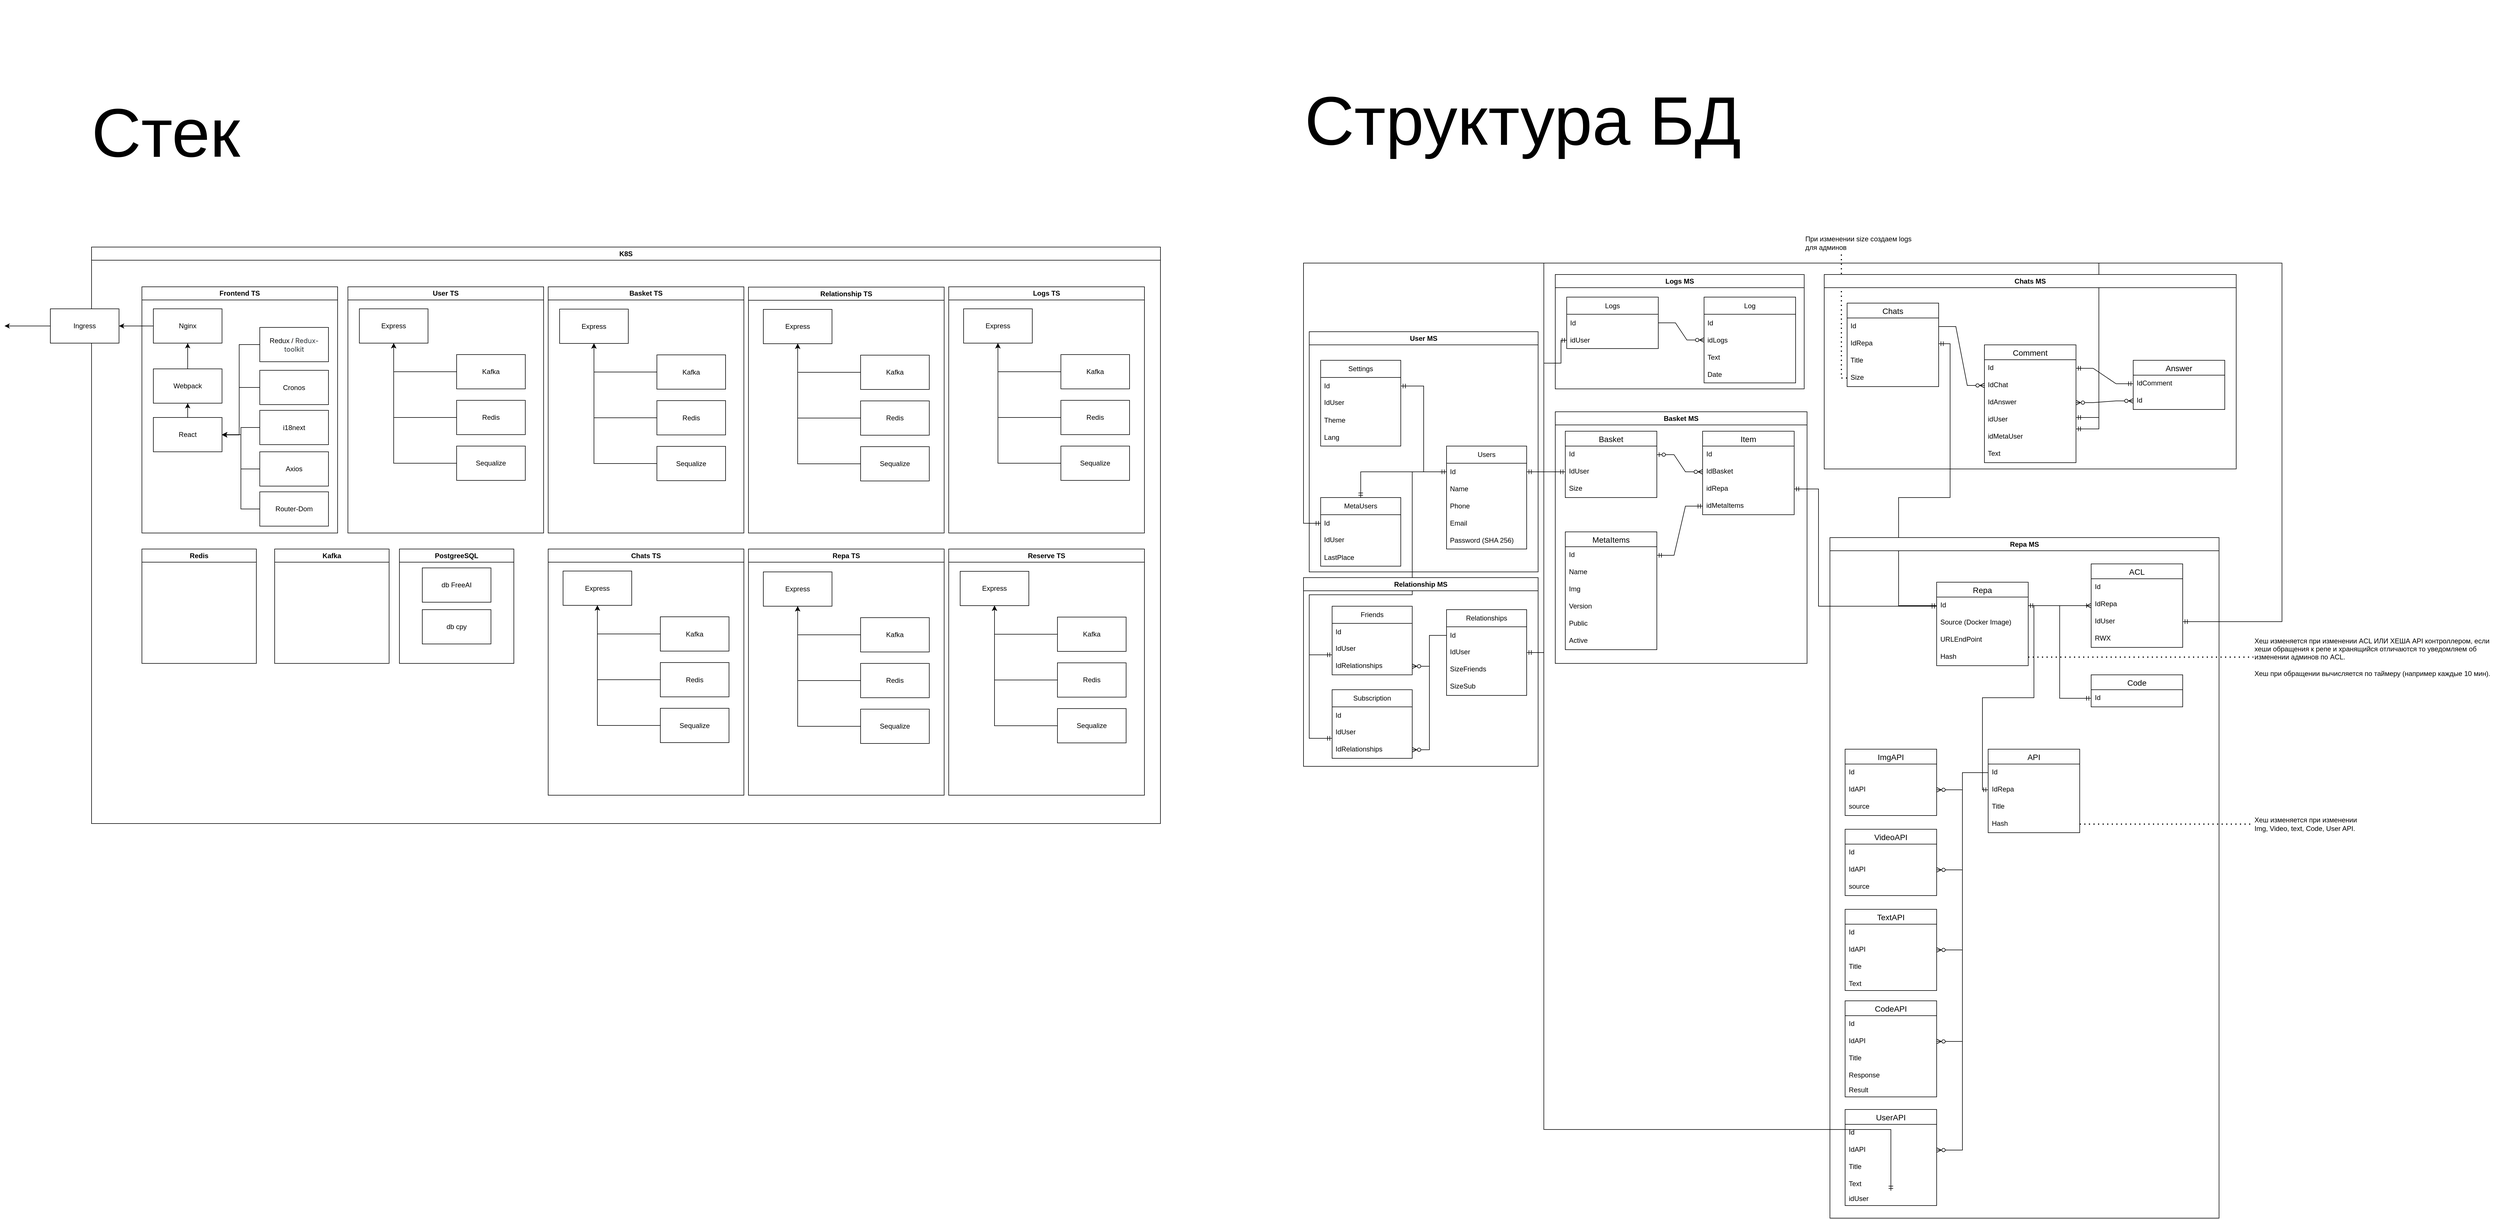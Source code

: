 <mxfile version="26.0.6">
  <diagram name="Страница — 1" id="fu0EH0AEPP16Tub3Nwmi">
    <mxGraphModel dx="4005" dy="2226" grid="1" gridSize="10" guides="1" tooltips="1" connect="1" arrows="1" fold="1" page="1" pageScale="1" pageWidth="827" pageHeight="1169" math="0" shadow="0">
      <root>
        <mxCell id="0" />
        <mxCell id="1" parent="0" />
        <mxCell id="RnkcxFChhdlVkkLsqRwH-28" value="" style="edgeStyle=entityRelationEdgeStyle;fontSize=12;html=1;endArrow=ERmandOne;startArrow=ERmandOne;rounded=0;" parent="1" source="RnkcxFChhdlVkkLsqRwH-9" target="RnkcxFChhdlVkkLsqRwH-25" edge="1">
          <mxGeometry width="100" height="100" relative="1" as="geometry">
            <mxPoint x="260" y="690" as="sourcePoint" />
            <mxPoint x="360" y="590" as="targetPoint" />
          </mxGeometry>
        </mxCell>
        <mxCell id="RnkcxFChhdlVkkLsqRwH-44" value="" style="edgeStyle=orthogonalEdgeStyle;fontSize=12;html=1;endArrow=ERmandOne;startArrow=ERmandOne;rounded=0;" parent="1" source="RnkcxFChhdlVkkLsqRwH-35" target="RnkcxFChhdlVkkLsqRwH-46" edge="1">
          <mxGeometry width="100" height="100" relative="1" as="geometry">
            <mxPoint x="760" y="690" as="sourcePoint" />
            <mxPoint x="850" y="580" as="targetPoint" />
            <Array as="points">
              <mxPoint x="830" y="455" />
              <mxPoint x="830" y="660" />
            </Array>
          </mxGeometry>
        </mxCell>
        <mxCell id="RnkcxFChhdlVkkLsqRwH-152" value="" style="edgeStyle=orthogonalEdgeStyle;fontSize=12;html=1;endArrow=ERmandOne;startArrow=ERmandOne;rounded=0;" parent="1" source="RnkcxFChhdlVkkLsqRwH-9" target="RnkcxFChhdlVkkLsqRwH-148" edge="1">
          <mxGeometry width="100" height="100" relative="1" as="geometry">
            <mxPoint x="330" y="435" as="sourcePoint" />
            <mxPoint x="400" y="435" as="targetPoint" />
            <Array as="points">
              <mxPoint x="350" y="425" />
              <mxPoint x="350" y="235" />
              <mxPoint x="380" y="235" />
              <mxPoint x="380" y="195" />
            </Array>
          </mxGeometry>
        </mxCell>
        <mxCell id="RnkcxFChhdlVkkLsqRwH-156" value="" style="endArrow=none;dashed=1;html=1;dashPattern=1 3;strokeWidth=2;rounded=0;edgeStyle=elbowEdgeStyle;" parent="1" source="RnkcxFChhdlVkkLsqRwH-154" target="RnkcxFChhdlVkkLsqRwH-157" edge="1">
          <mxGeometry width="50" height="50" relative="1" as="geometry">
            <mxPoint x="1060" y="720" as="sourcePoint" />
            <mxPoint x="1070" y="320" as="targetPoint" />
          </mxGeometry>
        </mxCell>
        <mxCell id="RnkcxFChhdlVkkLsqRwH-157" value="Хеш изменяется при изменении ACL ИЛИ ХЕША API контроллером, если хеши обращения к репе и хранящийся отличаются то уведомляем об изменении админов по ACL.&lt;div&gt;&lt;br&gt;&lt;/div&gt;&lt;div&gt;Хеш при обращении вычисляется по таймеру (например каждые 10 мин).&lt;/div&gt;" style="text;html=1;align=left;verticalAlign=middle;whiteSpace=wrap;rounded=0;" parent="1" vertex="1">
          <mxGeometry x="1590" y="704" width="430" height="90" as="geometry" />
        </mxCell>
        <mxCell id="RnkcxFChhdlVkkLsqRwH-161" value="" style="endArrow=none;dashed=1;html=1;dashPattern=1 3;strokeWidth=2;rounded=0;edgeStyle=elbowEdgeStyle;" parent="1" source="RnkcxFChhdlVkkLsqRwH-163" target="RnkcxFChhdlVkkLsqRwH-162" edge="1">
          <mxGeometry width="50" height="50" relative="1" as="geometry">
            <mxPoint x="1270" y="858" as="sourcePoint" />
            <mxPoint x="1300" y="587" as="targetPoint" />
            <Array as="points">
              <mxPoint x="870" y="130" />
            </Array>
          </mxGeometry>
        </mxCell>
        <mxCell id="RnkcxFChhdlVkkLsqRwH-162" value="При изменении size создаем logs для админов" style="text;html=1;align=left;verticalAlign=middle;whiteSpace=wrap;rounded=0;" parent="1" vertex="1">
          <mxGeometry x="805" y="10" width="190" height="30" as="geometry" />
        </mxCell>
        <mxCell id="RnkcxFChhdlVkkLsqRwH-167" value="" style="edgeStyle=orthogonalEdgeStyle;fontSize=12;html=1;endArrow=ERmandOne;startArrow=ERmandOne;rounded=0;" parent="1" source="RnkcxFChhdlVkkLsqRwH-164" target="RnkcxFChhdlVkkLsqRwH-46" edge="1">
          <mxGeometry width="100" height="100" relative="1" as="geometry">
            <mxPoint x="1090" y="1106" as="sourcePoint" />
            <mxPoint x="1010" y="666" as="targetPoint" />
            <Array as="points">
              <mxPoint x="1060" y="201" />
              <mxPoint x="1060" y="470" />
              <mxPoint x="970" y="470" />
              <mxPoint x="970" y="659" />
            </Array>
          </mxGeometry>
        </mxCell>
        <mxCell id="RnkcxFChhdlVkkLsqRwH-178" value="" style="edgeStyle=orthogonalEdgeStyle;fontSize=12;html=1;endArrow=ERmandOne;startArrow=ERmandOne;rounded=0;" parent="1" source="RnkcxFChhdlVkkLsqRwH-56" target="RnkcxFChhdlVkkLsqRwH-9" edge="1">
          <mxGeometry width="100" height="100" relative="1" as="geometry">
            <mxPoint x="1460" y="620" as="sourcePoint" />
            <mxPoint x="1560" y="520" as="targetPoint" />
            <Array as="points">
              <mxPoint x="1640" y="687" />
              <mxPoint x="1640" y="60" />
              <mxPoint x="350" y="60" />
              <mxPoint x="350" y="425" />
            </Array>
          </mxGeometry>
        </mxCell>
        <mxCell id="RnkcxFChhdlVkkLsqRwH-179" value="" style="edgeStyle=orthogonalEdgeStyle;fontSize=12;html=1;endArrow=ERmandOne;startArrow=ERmandOne;rounded=0;" parent="1" source="RnkcxFChhdlVkkLsqRwH-121" target="RnkcxFChhdlVkkLsqRwH-9" edge="1">
          <mxGeometry width="100" height="100" relative="1" as="geometry">
            <mxPoint x="1310" y="569" as="sourcePoint" />
            <mxPoint x="330" y="435" as="targetPoint" />
            <Array as="points">
              <mxPoint x="1320" y="330" />
              <mxPoint x="1320" y="60" />
              <mxPoint x="350" y="60" />
              <mxPoint x="350" y="425" />
            </Array>
          </mxGeometry>
        </mxCell>
        <mxCell id="RnkcxFChhdlVkkLsqRwH-180" value="" style="edgeStyle=orthogonalEdgeStyle;fontSize=12;html=1;endArrow=ERmandOne;startArrow=ERmandOne;rounded=0;" parent="1" source="RnkcxFChhdlVkkLsqRwH-122" target="RnkcxFChhdlVkkLsqRwH-16" edge="1">
          <mxGeometry width="100" height="100" relative="1" as="geometry">
            <mxPoint x="1500" y="964" as="sourcePoint" />
            <mxPoint x="330" y="435" as="targetPoint" />
            <Array as="points">
              <mxPoint x="1320" y="350" />
              <mxPoint x="1320" y="60" />
              <mxPoint x="-70" y="60" />
              <mxPoint x="-70" y="515" />
            </Array>
          </mxGeometry>
        </mxCell>
        <mxCell id="RnkcxFChhdlVkkLsqRwH-181" value="" style="edgeStyle=orthogonalEdgeStyle;fontSize=12;html=1;endArrow=ERmandOne;startArrow=ERmandOne;rounded=0;" parent="1" source="RnkcxFChhdlVkkLsqRwH-9" target="RnkcxFChhdlVkkLsqRwH-105" edge="1">
          <mxGeometry width="100" height="100" relative="1" as="geometry">
            <mxPoint x="180" y="690" as="sourcePoint" />
            <mxPoint x="150" y="1470" as="targetPoint" />
            <Array as="points">
              <mxPoint x="350" y="425" />
              <mxPoint x="350" y="1575" />
            </Array>
          </mxGeometry>
        </mxCell>
        <mxCell id="HdRQpU7oWawapupMi1U9-11" value="" style="edgeStyle=entityRelationEdgeStyle;fontSize=12;html=1;endArrow=ERmandOne;startArrow=ERmandOne;rounded=0;" parent="1" source="RnkcxFChhdlVkkLsqRwH-9" target="HdRQpU7oWawapupMi1U9-8" edge="1">
          <mxGeometry width="100" height="100" relative="1" as="geometry">
            <mxPoint x="110" y="555" as="sourcePoint" />
            <mxPoint x="180" y="590" as="targetPoint" />
            <Array as="points">
              <mxPoint x="360" y="590" />
            </Array>
          </mxGeometry>
        </mxCell>
        <mxCell id="HdRQpU7oWawapupMi1U9-26" value="" style="edgeStyle=orthogonalEdgeStyle;fontSize=12;html=1;endArrow=ERmandOne;startArrow=ERmandOne;rounded=0;" parent="1" source="RnkcxFChhdlVkkLsqRwH-9" target="HdRQpU7oWawapupMi1U9-22" edge="1">
          <mxGeometry width="100" height="100" relative="1" as="geometry">
            <mxPoint x="330" y="435" as="sourcePoint" />
            <mxPoint x="310" y="761" as="targetPoint" />
            <Array as="points">
              <mxPoint x="120" y="425" />
              <mxPoint x="120" y="640" />
              <mxPoint x="-60" y="640" />
              <mxPoint x="-60" y="745" />
            </Array>
          </mxGeometry>
        </mxCell>
        <mxCell id="HdRQpU7oWawapupMi1U9-27" value="" style="edgeStyle=orthogonalEdgeStyle;fontSize=12;html=1;endArrow=ERmandOne;startArrow=ERmandOne;rounded=0;" parent="1" source="RnkcxFChhdlVkkLsqRwH-9" target="HdRQpU7oWawapupMi1U9-23" edge="1">
          <mxGeometry width="100" height="100" relative="1" as="geometry">
            <mxPoint x="190" y="435" as="sourcePoint" />
            <mxPoint x="110" y="755" as="targetPoint" />
            <Array as="points">
              <mxPoint x="120" y="425" />
              <mxPoint x="120" y="640" />
              <mxPoint x="-60" y="640" />
              <mxPoint x="-60" y="891" />
            </Array>
          </mxGeometry>
        </mxCell>
        <mxCell id="HdRQpU7oWawapupMi1U9-28" value="&lt;font style=&quot;font-size: 120px;&quot;&gt;Структура БД&lt;/font&gt;" style="text;html=1;align=left;verticalAlign=middle;whiteSpace=wrap;rounded=0;" parent="1" vertex="1">
          <mxGeometry x="-70" y="-400" width="770" height="420" as="geometry" />
        </mxCell>
        <mxCell id="HdRQpU7oWawapupMi1U9-29" value="&lt;font style=&quot;font-size: 120px;&quot;&gt;Стек&lt;/font&gt;" style="text;html=1;align=left;verticalAlign=middle;whiteSpace=wrap;rounded=0;" parent="1" vertex="1">
          <mxGeometry x="-2190" y="-369" width="1120" height="400" as="geometry" />
        </mxCell>
        <mxCell id="HdRQpU7oWawapupMi1U9-31" value="K8S" style="swimlane;whiteSpace=wrap;html=1;" parent="1" vertex="1">
          <mxGeometry x="-2188" y="32" width="1868" height="1008" as="geometry" />
        </mxCell>
        <mxCell id="HdRQpU7oWawapupMi1U9-32" value="Frontend TS" style="swimlane;whiteSpace=wrap;html=1;startSize=23;" parent="HdRQpU7oWawapupMi1U9-31" vertex="1">
          <mxGeometry x="88" y="69.5" width="342" height="430.5" as="geometry" />
        </mxCell>
        <mxCell id="HdRQpU7oWawapupMi1U9-38" style="edgeStyle=orthogonalEdgeStyle;rounded=0;orthogonalLoop=1;jettySize=auto;html=1;" parent="HdRQpU7oWawapupMi1U9-32" source="HdRQpU7oWawapupMi1U9-33" target="HdRQpU7oWawapupMi1U9-35" edge="1">
          <mxGeometry relative="1" as="geometry" />
        </mxCell>
        <mxCell id="HdRQpU7oWawapupMi1U9-33" value="React" style="rounded=0;whiteSpace=wrap;html=1;" parent="HdRQpU7oWawapupMi1U9-32" vertex="1">
          <mxGeometry x="20" y="228.5" width="120" height="60" as="geometry" />
        </mxCell>
        <mxCell id="HdRQpU7oWawapupMi1U9-47" style="edgeStyle=orthogonalEdgeStyle;rounded=0;orthogonalLoop=1;jettySize=auto;html=1;" parent="HdRQpU7oWawapupMi1U9-32" source="HdRQpU7oWawapupMi1U9-34" target="HdRQpU7oWawapupMi1U9-33" edge="1">
          <mxGeometry relative="1" as="geometry">
            <Array as="points">
              <mxPoint x="170" y="101" />
              <mxPoint x="170" y="259" />
            </Array>
          </mxGeometry>
        </mxCell>
        <mxCell id="HdRQpU7oWawapupMi1U9-34" value="&lt;font&gt;Redux /&amp;nbsp;&lt;span style=&quot;color: rgb(42, 49, 55); font-family: inter, &amp;quot;Helvetica Neue&amp;quot;, sans-serif; text-align: left; background-color: rgb(255, 255, 255);&quot;&gt;Redux-toolkit&lt;/span&gt;&lt;/font&gt;" style="rounded=0;whiteSpace=wrap;html=1;" parent="HdRQpU7oWawapupMi1U9-32" vertex="1">
          <mxGeometry x="206" y="71" width="120" height="60" as="geometry" />
        </mxCell>
        <mxCell id="HdRQpU7oWawapupMi1U9-41" style="edgeStyle=orthogonalEdgeStyle;rounded=0;orthogonalLoop=1;jettySize=auto;html=1;" parent="HdRQpU7oWawapupMi1U9-32" source="HdRQpU7oWawapupMi1U9-35" target="HdRQpU7oWawapupMi1U9-36" edge="1">
          <mxGeometry relative="1" as="geometry" />
        </mxCell>
        <mxCell id="HdRQpU7oWawapupMi1U9-35" value="Webpack" style="rounded=0;whiteSpace=wrap;html=1;" parent="HdRQpU7oWawapupMi1U9-32" vertex="1">
          <mxGeometry x="20" y="143.5" width="120" height="60" as="geometry" />
        </mxCell>
        <mxCell id="HdRQpU7oWawapupMi1U9-36" value="Nginx" style="rounded=0;whiteSpace=wrap;html=1;" parent="HdRQpU7oWawapupMi1U9-32" vertex="1">
          <mxGeometry x="20" y="38.5" width="120" height="60" as="geometry" />
        </mxCell>
        <mxCell id="HdRQpU7oWawapupMi1U9-48" style="edgeStyle=orthogonalEdgeStyle;rounded=0;orthogonalLoop=1;jettySize=auto;html=1;" parent="HdRQpU7oWawapupMi1U9-32" source="HdRQpU7oWawapupMi1U9-37" target="HdRQpU7oWawapupMi1U9-33" edge="1">
          <mxGeometry relative="1" as="geometry">
            <Array as="points">
              <mxPoint x="170" y="176" />
              <mxPoint x="170" y="259" />
            </Array>
          </mxGeometry>
        </mxCell>
        <mxCell id="HdRQpU7oWawapupMi1U9-37" value="Cronos" style="rounded=0;whiteSpace=wrap;html=1;" parent="HdRQpU7oWawapupMi1U9-32" vertex="1">
          <mxGeometry x="206" y="146" width="120" height="60" as="geometry" />
        </mxCell>
        <mxCell id="HdRQpU7oWawapupMi1U9-49" style="edgeStyle=orthogonalEdgeStyle;rounded=0;orthogonalLoop=1;jettySize=auto;html=1;" parent="HdRQpU7oWawapupMi1U9-32" source="HdRQpU7oWawapupMi1U9-45" target="HdRQpU7oWawapupMi1U9-33" edge="1">
          <mxGeometry relative="1" as="geometry" />
        </mxCell>
        <mxCell id="HdRQpU7oWawapupMi1U9-45" value="i18next" style="rounded=0;whiteSpace=wrap;html=1;" parent="HdRQpU7oWawapupMi1U9-32" vertex="1">
          <mxGeometry x="206" y="216" width="120" height="60" as="geometry" />
        </mxCell>
        <mxCell id="HdRQpU7oWawapupMi1U9-43" value="Ingress" style="rounded=0;whiteSpace=wrap;html=1;" parent="HdRQpU7oWawapupMi1U9-31" vertex="1">
          <mxGeometry x="-72" y="108" width="120" height="60" as="geometry" />
        </mxCell>
        <mxCell id="HdRQpU7oWawapupMi1U9-42" style="edgeStyle=orthogonalEdgeStyle;rounded=0;orthogonalLoop=1;jettySize=auto;html=1;" parent="HdRQpU7oWawapupMi1U9-31" source="HdRQpU7oWawapupMi1U9-36" target="HdRQpU7oWawapupMi1U9-43" edge="1">
          <mxGeometry relative="1" as="geometry">
            <mxPoint x="26.462" y="243" as="targetPoint" />
          </mxGeometry>
        </mxCell>
        <mxCell id="HdRQpU7oWawapupMi1U9-52" style="edgeStyle=orthogonalEdgeStyle;rounded=0;orthogonalLoop=1;jettySize=auto;html=1;" parent="HdRQpU7oWawapupMi1U9-31" source="HdRQpU7oWawapupMi1U9-51" target="HdRQpU7oWawapupMi1U9-33" edge="1">
          <mxGeometry relative="1" as="geometry" />
        </mxCell>
        <mxCell id="HdRQpU7oWawapupMi1U9-51" value="Axios" style="rounded=0;whiteSpace=wrap;html=1;" parent="HdRQpU7oWawapupMi1U9-31" vertex="1">
          <mxGeometry x="294" y="358" width="120" height="60" as="geometry" />
        </mxCell>
        <mxCell id="HdRQpU7oWawapupMi1U9-54" style="edgeStyle=orthogonalEdgeStyle;rounded=0;orthogonalLoop=1;jettySize=auto;html=1;entryX=1;entryY=0.5;entryDx=0;entryDy=0;" parent="HdRQpU7oWawapupMi1U9-31" source="HdRQpU7oWawapupMi1U9-53" target="HdRQpU7oWawapupMi1U9-33" edge="1">
          <mxGeometry relative="1" as="geometry" />
        </mxCell>
        <mxCell id="HdRQpU7oWawapupMi1U9-53" value="Router-Dom" style="rounded=0;whiteSpace=wrap;html=1;" parent="HdRQpU7oWawapupMi1U9-31" vertex="1">
          <mxGeometry x="294" y="428" width="120" height="60" as="geometry" />
        </mxCell>
        <mxCell id="HdRQpU7oWawapupMi1U9-55" value="User TS" style="swimlane;whiteSpace=wrap;html=1;startSize=23;" parent="HdRQpU7oWawapupMi1U9-31" vertex="1">
          <mxGeometry x="448" y="69.5" width="342" height="430.5" as="geometry" />
        </mxCell>
        <mxCell id="HdRQpU7oWawapupMi1U9-62" value="Express" style="rounded=0;whiteSpace=wrap;html=1;" parent="HdRQpU7oWawapupMi1U9-55" vertex="1">
          <mxGeometry x="20" y="38.5" width="120" height="60" as="geometry" />
        </mxCell>
        <mxCell id="HdRQpU7oWawapupMi1U9-92" style="edgeStyle=orthogonalEdgeStyle;rounded=0;orthogonalLoop=1;jettySize=auto;html=1;" parent="HdRQpU7oWawapupMi1U9-55" source="HdRQpU7oWawapupMi1U9-81" target="HdRQpU7oWawapupMi1U9-62" edge="1">
          <mxGeometry relative="1" as="geometry" />
        </mxCell>
        <mxCell id="HdRQpU7oWawapupMi1U9-81" value="Kafka" style="rounded=0;whiteSpace=wrap;html=1;" parent="HdRQpU7oWawapupMi1U9-55" vertex="1">
          <mxGeometry x="190" y="118.5" width="120" height="60" as="geometry" />
        </mxCell>
        <mxCell id="HdRQpU7oWawapupMi1U9-93" style="edgeStyle=orthogonalEdgeStyle;rounded=0;orthogonalLoop=1;jettySize=auto;html=1;" parent="HdRQpU7oWawapupMi1U9-55" source="HdRQpU7oWawapupMi1U9-83" target="HdRQpU7oWawapupMi1U9-62" edge="1">
          <mxGeometry relative="1" as="geometry" />
        </mxCell>
        <mxCell id="HdRQpU7oWawapupMi1U9-83" value="Redis" style="rounded=0;whiteSpace=wrap;html=1;" parent="HdRQpU7oWawapupMi1U9-55" vertex="1">
          <mxGeometry x="190" y="198.5" width="120" height="60" as="geometry" />
        </mxCell>
        <mxCell id="HdRQpU7oWawapupMi1U9-95" style="edgeStyle=orthogonalEdgeStyle;rounded=0;orthogonalLoop=1;jettySize=auto;html=1;" parent="HdRQpU7oWawapupMi1U9-55" source="HdRQpU7oWawapupMi1U9-94" target="HdRQpU7oWawapupMi1U9-62" edge="1">
          <mxGeometry relative="1" as="geometry" />
        </mxCell>
        <mxCell id="HdRQpU7oWawapupMi1U9-94" value="Sequalize" style="rounded=0;whiteSpace=wrap;html=1;" parent="HdRQpU7oWawapupMi1U9-55" vertex="1">
          <mxGeometry x="190" y="278.5" width="120" height="60" as="geometry" />
        </mxCell>
        <mxCell id="HdRQpU7oWawapupMi1U9-68" value="Basket TS" style="swimlane;whiteSpace=wrap;html=1;startSize=23;" parent="HdRQpU7oWawapupMi1U9-31" vertex="1">
          <mxGeometry x="798" y="69.5" width="342" height="430.5" as="geometry" />
        </mxCell>
        <mxCell id="HdRQpU7oWawapupMi1U9-96" value="Express" style="rounded=0;whiteSpace=wrap;html=1;" parent="HdRQpU7oWawapupMi1U9-68" vertex="1">
          <mxGeometry x="20" y="39" width="120" height="60" as="geometry" />
        </mxCell>
        <mxCell id="HdRQpU7oWawapupMi1U9-98" style="edgeStyle=orthogonalEdgeStyle;rounded=0;orthogonalLoop=1;jettySize=auto;html=1;" parent="HdRQpU7oWawapupMi1U9-68" source="HdRQpU7oWawapupMi1U9-99" target="HdRQpU7oWawapupMi1U9-96" edge="1">
          <mxGeometry relative="1" as="geometry" />
        </mxCell>
        <mxCell id="HdRQpU7oWawapupMi1U9-99" value="Kafka" style="rounded=0;whiteSpace=wrap;html=1;" parent="HdRQpU7oWawapupMi1U9-68" vertex="1">
          <mxGeometry x="190" y="119" width="120" height="60" as="geometry" />
        </mxCell>
        <mxCell id="HdRQpU7oWawapupMi1U9-100" style="edgeStyle=orthogonalEdgeStyle;rounded=0;orthogonalLoop=1;jettySize=auto;html=1;" parent="HdRQpU7oWawapupMi1U9-68" source="HdRQpU7oWawapupMi1U9-101" target="HdRQpU7oWawapupMi1U9-96" edge="1">
          <mxGeometry relative="1" as="geometry" />
        </mxCell>
        <mxCell id="HdRQpU7oWawapupMi1U9-101" value="Redis" style="rounded=0;whiteSpace=wrap;html=1;" parent="HdRQpU7oWawapupMi1U9-68" vertex="1">
          <mxGeometry x="190" y="199" width="120" height="60" as="geometry" />
        </mxCell>
        <mxCell id="HdRQpU7oWawapupMi1U9-102" style="edgeStyle=orthogonalEdgeStyle;rounded=0;orthogonalLoop=1;jettySize=auto;html=1;" parent="HdRQpU7oWawapupMi1U9-68" source="HdRQpU7oWawapupMi1U9-103" target="HdRQpU7oWawapupMi1U9-96" edge="1">
          <mxGeometry relative="1" as="geometry" />
        </mxCell>
        <mxCell id="HdRQpU7oWawapupMi1U9-103" value="Sequalize" style="rounded=0;whiteSpace=wrap;html=1;" parent="HdRQpU7oWawapupMi1U9-68" vertex="1">
          <mxGeometry x="190" y="279" width="120" height="60" as="geometry" />
        </mxCell>
        <mxCell id="HdRQpU7oWawapupMi1U9-70" value="Relationship TS" style="swimlane;whiteSpace=wrap;html=1;startSize=23;" parent="HdRQpU7oWawapupMi1U9-31" vertex="1">
          <mxGeometry x="1148" y="70" width="342" height="430" as="geometry" />
        </mxCell>
        <mxCell id="HdRQpU7oWawapupMi1U9-104" value="Express" style="rounded=0;whiteSpace=wrap;html=1;" parent="HdRQpU7oWawapupMi1U9-70" vertex="1">
          <mxGeometry x="26" y="39" width="120" height="60" as="geometry" />
        </mxCell>
        <mxCell id="HdRQpU7oWawapupMi1U9-106" style="edgeStyle=orthogonalEdgeStyle;rounded=0;orthogonalLoop=1;jettySize=auto;html=1;" parent="HdRQpU7oWawapupMi1U9-70" source="HdRQpU7oWawapupMi1U9-107" target="HdRQpU7oWawapupMi1U9-104" edge="1">
          <mxGeometry relative="1" as="geometry" />
        </mxCell>
        <mxCell id="HdRQpU7oWawapupMi1U9-107" value="Kafka" style="rounded=0;whiteSpace=wrap;html=1;" parent="HdRQpU7oWawapupMi1U9-70" vertex="1">
          <mxGeometry x="196" y="119" width="120" height="60" as="geometry" />
        </mxCell>
        <mxCell id="HdRQpU7oWawapupMi1U9-108" style="edgeStyle=orthogonalEdgeStyle;rounded=0;orthogonalLoop=1;jettySize=auto;html=1;" parent="HdRQpU7oWawapupMi1U9-70" source="HdRQpU7oWawapupMi1U9-109" target="HdRQpU7oWawapupMi1U9-104" edge="1">
          <mxGeometry relative="1" as="geometry" />
        </mxCell>
        <mxCell id="HdRQpU7oWawapupMi1U9-109" value="Redis" style="rounded=0;whiteSpace=wrap;html=1;" parent="HdRQpU7oWawapupMi1U9-70" vertex="1">
          <mxGeometry x="196" y="199" width="120" height="60" as="geometry" />
        </mxCell>
        <mxCell id="HdRQpU7oWawapupMi1U9-110" style="edgeStyle=orthogonalEdgeStyle;rounded=0;orthogonalLoop=1;jettySize=auto;html=1;" parent="HdRQpU7oWawapupMi1U9-70" source="HdRQpU7oWawapupMi1U9-111" target="HdRQpU7oWawapupMi1U9-104" edge="1">
          <mxGeometry relative="1" as="geometry" />
        </mxCell>
        <mxCell id="HdRQpU7oWawapupMi1U9-111" value="Sequalize" style="rounded=0;whiteSpace=wrap;html=1;" parent="HdRQpU7oWawapupMi1U9-70" vertex="1">
          <mxGeometry x="196" y="279" width="120" height="60" as="geometry" />
        </mxCell>
        <mxCell id="HdRQpU7oWawapupMi1U9-72" value="Logs TS" style="swimlane;whiteSpace=wrap;html=1;startSize=23;" parent="HdRQpU7oWawapupMi1U9-31" vertex="1">
          <mxGeometry x="1498" y="69.5" width="342" height="430.5" as="geometry" />
        </mxCell>
        <mxCell id="HdRQpU7oWawapupMi1U9-112" value="Express" style="rounded=0;whiteSpace=wrap;html=1;" parent="HdRQpU7oWawapupMi1U9-72" vertex="1">
          <mxGeometry x="26" y="38.5" width="120" height="60" as="geometry" />
        </mxCell>
        <mxCell id="HdRQpU7oWawapupMi1U9-114" style="edgeStyle=orthogonalEdgeStyle;rounded=0;orthogonalLoop=1;jettySize=auto;html=1;" parent="HdRQpU7oWawapupMi1U9-72" source="HdRQpU7oWawapupMi1U9-115" target="HdRQpU7oWawapupMi1U9-112" edge="1">
          <mxGeometry relative="1" as="geometry" />
        </mxCell>
        <mxCell id="HdRQpU7oWawapupMi1U9-115" value="Kafka" style="rounded=0;whiteSpace=wrap;html=1;" parent="HdRQpU7oWawapupMi1U9-72" vertex="1">
          <mxGeometry x="196" y="118.5" width="120" height="60" as="geometry" />
        </mxCell>
        <mxCell id="HdRQpU7oWawapupMi1U9-116" style="edgeStyle=orthogonalEdgeStyle;rounded=0;orthogonalLoop=1;jettySize=auto;html=1;" parent="HdRQpU7oWawapupMi1U9-72" source="HdRQpU7oWawapupMi1U9-117" target="HdRQpU7oWawapupMi1U9-112" edge="1">
          <mxGeometry relative="1" as="geometry" />
        </mxCell>
        <mxCell id="HdRQpU7oWawapupMi1U9-117" value="Redis" style="rounded=0;whiteSpace=wrap;html=1;" parent="HdRQpU7oWawapupMi1U9-72" vertex="1">
          <mxGeometry x="196" y="198.5" width="120" height="60" as="geometry" />
        </mxCell>
        <mxCell id="HdRQpU7oWawapupMi1U9-118" style="edgeStyle=orthogonalEdgeStyle;rounded=0;orthogonalLoop=1;jettySize=auto;html=1;" parent="HdRQpU7oWawapupMi1U9-72" source="HdRQpU7oWawapupMi1U9-119" target="HdRQpU7oWawapupMi1U9-112" edge="1">
          <mxGeometry relative="1" as="geometry" />
        </mxCell>
        <mxCell id="HdRQpU7oWawapupMi1U9-119" value="Sequalize" style="rounded=0;whiteSpace=wrap;html=1;" parent="HdRQpU7oWawapupMi1U9-72" vertex="1">
          <mxGeometry x="196" y="278.5" width="120" height="60" as="geometry" />
        </mxCell>
        <mxCell id="HdRQpU7oWawapupMi1U9-74" value="Chats TS" style="swimlane;whiteSpace=wrap;html=1;startSize=23;" parent="HdRQpU7oWawapupMi1U9-31" vertex="1">
          <mxGeometry x="798" y="528" width="342" height="430.5" as="geometry" />
        </mxCell>
        <mxCell id="HdRQpU7oWawapupMi1U9-120" value="Express" style="rounded=0;whiteSpace=wrap;html=1;" parent="HdRQpU7oWawapupMi1U9-74" vertex="1">
          <mxGeometry x="26" y="38.5" width="120" height="60" as="geometry" />
        </mxCell>
        <mxCell id="HdRQpU7oWawapupMi1U9-122" style="edgeStyle=orthogonalEdgeStyle;rounded=0;orthogonalLoop=1;jettySize=auto;html=1;" parent="HdRQpU7oWawapupMi1U9-74" source="HdRQpU7oWawapupMi1U9-123" target="HdRQpU7oWawapupMi1U9-120" edge="1">
          <mxGeometry relative="1" as="geometry" />
        </mxCell>
        <mxCell id="HdRQpU7oWawapupMi1U9-123" value="Kafka" style="rounded=0;whiteSpace=wrap;html=1;" parent="HdRQpU7oWawapupMi1U9-74" vertex="1">
          <mxGeometry x="196" y="118.5" width="120" height="60" as="geometry" />
        </mxCell>
        <mxCell id="HdRQpU7oWawapupMi1U9-124" style="edgeStyle=orthogonalEdgeStyle;rounded=0;orthogonalLoop=1;jettySize=auto;html=1;" parent="HdRQpU7oWawapupMi1U9-74" source="HdRQpU7oWawapupMi1U9-125" target="HdRQpU7oWawapupMi1U9-120" edge="1">
          <mxGeometry relative="1" as="geometry" />
        </mxCell>
        <mxCell id="HdRQpU7oWawapupMi1U9-125" value="Redis" style="rounded=0;whiteSpace=wrap;html=1;" parent="HdRQpU7oWawapupMi1U9-74" vertex="1">
          <mxGeometry x="196" y="198.5" width="120" height="60" as="geometry" />
        </mxCell>
        <mxCell id="HdRQpU7oWawapupMi1U9-126" style="edgeStyle=orthogonalEdgeStyle;rounded=0;orthogonalLoop=1;jettySize=auto;html=1;" parent="HdRQpU7oWawapupMi1U9-74" source="HdRQpU7oWawapupMi1U9-127" target="HdRQpU7oWawapupMi1U9-120" edge="1">
          <mxGeometry relative="1" as="geometry" />
        </mxCell>
        <mxCell id="HdRQpU7oWawapupMi1U9-127" value="Sequalize" style="rounded=0;whiteSpace=wrap;html=1;" parent="HdRQpU7oWawapupMi1U9-74" vertex="1">
          <mxGeometry x="196" y="278.5" width="120" height="60" as="geometry" />
        </mxCell>
        <mxCell id="HdRQpU7oWawapupMi1U9-76" value="Repa TS" style="swimlane;whiteSpace=wrap;html=1;startSize=23;" parent="HdRQpU7oWawapupMi1U9-31" vertex="1">
          <mxGeometry x="1148" y="528" width="342" height="430.5" as="geometry" />
        </mxCell>
        <mxCell id="HdRQpU7oWawapupMi1U9-128" value="Express" style="rounded=0;whiteSpace=wrap;html=1;" parent="HdRQpU7oWawapupMi1U9-76" vertex="1">
          <mxGeometry x="26" y="40" width="120" height="60" as="geometry" />
        </mxCell>
        <mxCell id="HdRQpU7oWawapupMi1U9-130" style="edgeStyle=orthogonalEdgeStyle;rounded=0;orthogonalLoop=1;jettySize=auto;html=1;" parent="HdRQpU7oWawapupMi1U9-76" source="HdRQpU7oWawapupMi1U9-131" target="HdRQpU7oWawapupMi1U9-128" edge="1">
          <mxGeometry relative="1" as="geometry" />
        </mxCell>
        <mxCell id="HdRQpU7oWawapupMi1U9-131" value="Kafka" style="rounded=0;whiteSpace=wrap;html=1;" parent="HdRQpU7oWawapupMi1U9-76" vertex="1">
          <mxGeometry x="196" y="120" width="120" height="60" as="geometry" />
        </mxCell>
        <mxCell id="HdRQpU7oWawapupMi1U9-132" style="edgeStyle=orthogonalEdgeStyle;rounded=0;orthogonalLoop=1;jettySize=auto;html=1;" parent="HdRQpU7oWawapupMi1U9-76" source="HdRQpU7oWawapupMi1U9-133" target="HdRQpU7oWawapupMi1U9-128" edge="1">
          <mxGeometry relative="1" as="geometry" />
        </mxCell>
        <mxCell id="HdRQpU7oWawapupMi1U9-133" value="Redis" style="rounded=0;whiteSpace=wrap;html=1;" parent="HdRQpU7oWawapupMi1U9-76" vertex="1">
          <mxGeometry x="196" y="200" width="120" height="60" as="geometry" />
        </mxCell>
        <mxCell id="HdRQpU7oWawapupMi1U9-134" style="edgeStyle=orthogonalEdgeStyle;rounded=0;orthogonalLoop=1;jettySize=auto;html=1;" parent="HdRQpU7oWawapupMi1U9-76" source="HdRQpU7oWawapupMi1U9-135" target="HdRQpU7oWawapupMi1U9-128" edge="1">
          <mxGeometry relative="1" as="geometry" />
        </mxCell>
        <mxCell id="HdRQpU7oWawapupMi1U9-135" value="Sequalize" style="rounded=0;whiteSpace=wrap;html=1;" parent="HdRQpU7oWawapupMi1U9-76" vertex="1">
          <mxGeometry x="196" y="280" width="120" height="60" as="geometry" />
        </mxCell>
        <mxCell id="HdRQpU7oWawapupMi1U9-89" value="Redis" style="swimlane;whiteSpace=wrap;html=1;" parent="HdRQpU7oWawapupMi1U9-31" vertex="1">
          <mxGeometry x="88" y="528" width="200" height="200" as="geometry" />
        </mxCell>
        <mxCell id="HdRQpU7oWawapupMi1U9-90" value="Kafka" style="swimlane;whiteSpace=wrap;html=1;" parent="HdRQpU7oWawapupMi1U9-31" vertex="1">
          <mxGeometry x="320" y="528" width="200" height="200" as="geometry" />
        </mxCell>
        <mxCell id="HdRQpU7oWawapupMi1U9-136" value="PostgreeSQL" style="swimlane;whiteSpace=wrap;html=1;" parent="HdRQpU7oWawapupMi1U9-31" vertex="1">
          <mxGeometry x="538" y="528" width="200" height="200" as="geometry" />
        </mxCell>
        <mxCell id="HdRQpU7oWawapupMi1U9-137" value="db FreeAI" style="rounded=0;whiteSpace=wrap;html=1;" parent="HdRQpU7oWawapupMi1U9-136" vertex="1">
          <mxGeometry x="40" y="33" width="120" height="60" as="geometry" />
        </mxCell>
        <mxCell id="HdRQpU7oWawapupMi1U9-138" value="db cpy" style="rounded=0;whiteSpace=wrap;html=1;" parent="HdRQpU7oWawapupMi1U9-136" vertex="1">
          <mxGeometry x="40" y="106" width="120" height="60" as="geometry" />
        </mxCell>
        <mxCell id="HdRQpU7oWawapupMi1U9-139" value="Reserve TS" style="swimlane;whiteSpace=wrap;html=1;startSize=23;" parent="HdRQpU7oWawapupMi1U9-31" vertex="1">
          <mxGeometry x="1498" y="528" width="342" height="430.5" as="geometry" />
        </mxCell>
        <mxCell id="HdRQpU7oWawapupMi1U9-140" value="Express" style="rounded=0;whiteSpace=wrap;html=1;" parent="HdRQpU7oWawapupMi1U9-139" vertex="1">
          <mxGeometry x="20" y="39" width="120" height="60" as="geometry" />
        </mxCell>
        <mxCell id="HdRQpU7oWawapupMi1U9-142" style="edgeStyle=orthogonalEdgeStyle;rounded=0;orthogonalLoop=1;jettySize=auto;html=1;" parent="HdRQpU7oWawapupMi1U9-139" source="HdRQpU7oWawapupMi1U9-143" target="HdRQpU7oWawapupMi1U9-140" edge="1">
          <mxGeometry relative="1" as="geometry" />
        </mxCell>
        <mxCell id="HdRQpU7oWawapupMi1U9-143" value="Kafka" style="rounded=0;whiteSpace=wrap;html=1;" parent="HdRQpU7oWawapupMi1U9-139" vertex="1">
          <mxGeometry x="190" y="119" width="120" height="60" as="geometry" />
        </mxCell>
        <mxCell id="HdRQpU7oWawapupMi1U9-144" style="edgeStyle=orthogonalEdgeStyle;rounded=0;orthogonalLoop=1;jettySize=auto;html=1;" parent="HdRQpU7oWawapupMi1U9-139" source="HdRQpU7oWawapupMi1U9-145" target="HdRQpU7oWawapupMi1U9-140" edge="1">
          <mxGeometry relative="1" as="geometry" />
        </mxCell>
        <mxCell id="HdRQpU7oWawapupMi1U9-145" value="Redis" style="rounded=0;whiteSpace=wrap;html=1;" parent="HdRQpU7oWawapupMi1U9-139" vertex="1">
          <mxGeometry x="190" y="199" width="120" height="60" as="geometry" />
        </mxCell>
        <mxCell id="HdRQpU7oWawapupMi1U9-146" style="edgeStyle=orthogonalEdgeStyle;rounded=0;orthogonalLoop=1;jettySize=auto;html=1;" parent="HdRQpU7oWawapupMi1U9-139" source="HdRQpU7oWawapupMi1U9-147" target="HdRQpU7oWawapupMi1U9-140" edge="1">
          <mxGeometry relative="1" as="geometry" />
        </mxCell>
        <mxCell id="HdRQpU7oWawapupMi1U9-147" value="Sequalize" style="rounded=0;whiteSpace=wrap;html=1;" parent="HdRQpU7oWawapupMi1U9-139" vertex="1">
          <mxGeometry x="190" y="279" width="120" height="60" as="geometry" />
        </mxCell>
        <mxCell id="HdRQpU7oWawapupMi1U9-44" value="" style="endArrow=classic;html=1;rounded=0;exitX=0;exitY=0.5;exitDx=0;exitDy=0;" parent="1" source="HdRQpU7oWawapupMi1U9-43" edge="1">
          <mxGeometry width="50" height="50" relative="1" as="geometry">
            <mxPoint x="-2350" y="310" as="sourcePoint" />
            <mxPoint x="-2340" y="170" as="targetPoint" />
          </mxGeometry>
        </mxCell>
        <mxCell id="uwydJ0vLxoE6LGzES5u5-2" value="User MS" style="swimlane;whiteSpace=wrap;html=1;" vertex="1" parent="1">
          <mxGeometry x="-60" y="180" width="400" height="420" as="geometry" />
        </mxCell>
        <mxCell id="RnkcxFChhdlVkkLsqRwH-6" value="Settings" style="swimlane;fontStyle=0;childLayout=stackLayout;horizontal=1;startSize=30;horizontalStack=0;resizeParent=1;resizeParentMax=0;resizeLast=0;collapsible=1;marginBottom=0;whiteSpace=wrap;html=1;" parent="uwydJ0vLxoE6LGzES5u5-2" vertex="1">
          <mxGeometry x="20" y="50" width="140" height="150" as="geometry" />
        </mxCell>
        <mxCell id="RnkcxFChhdlVkkLsqRwH-7" value="Id" style="text;strokeColor=none;fillColor=none;align=left;verticalAlign=middle;spacingLeft=4;spacingRight=4;overflow=hidden;points=[[0,0.5],[1,0.5]];portConstraint=eastwest;rotatable=0;whiteSpace=wrap;html=1;" parent="RnkcxFChhdlVkkLsqRwH-6" vertex="1">
          <mxGeometry y="30" width="140" height="30" as="geometry" />
        </mxCell>
        <mxCell id="RnkcxFChhdlVkkLsqRwH-30" value="IdUser" style="text;strokeColor=none;fillColor=none;spacingLeft=4;spacingRight=4;overflow=hidden;rotatable=0;points=[[0,0.5],[1,0.5]];portConstraint=eastwest;fontSize=12;whiteSpace=wrap;html=1;" parent="RnkcxFChhdlVkkLsqRwH-6" vertex="1">
          <mxGeometry y="60" width="140" height="30" as="geometry" />
        </mxCell>
        <mxCell id="RnkcxFChhdlVkkLsqRwH-8" value="Theme" style="text;strokeColor=none;fillColor=none;align=left;verticalAlign=middle;spacingLeft=4;spacingRight=4;overflow=hidden;points=[[0,0.5],[1,0.5]];portConstraint=eastwest;rotatable=0;whiteSpace=wrap;html=1;" parent="RnkcxFChhdlVkkLsqRwH-6" vertex="1">
          <mxGeometry y="90" width="140" height="30" as="geometry" />
        </mxCell>
        <mxCell id="RnkcxFChhdlVkkLsqRwH-12" value="Lang" style="text;strokeColor=none;fillColor=none;align=left;verticalAlign=middle;spacingLeft=4;spacingRight=4;overflow=hidden;points=[[0,0.5],[1,0.5]];portConstraint=eastwest;rotatable=0;whiteSpace=wrap;html=1;" parent="RnkcxFChhdlVkkLsqRwH-6" vertex="1">
          <mxGeometry y="120" width="140" height="30" as="geometry" />
        </mxCell>
        <mxCell id="RnkcxFChhdlVkkLsqRwH-2" value="Users" style="swimlane;fontStyle=0;childLayout=stackLayout;horizontal=1;startSize=30;horizontalStack=0;resizeParent=1;resizeParentMax=0;resizeLast=0;collapsible=1;marginBottom=0;whiteSpace=wrap;html=1;" parent="uwydJ0vLxoE6LGzES5u5-2" vertex="1">
          <mxGeometry x="240" y="200" width="140" height="180" as="geometry" />
        </mxCell>
        <mxCell id="RnkcxFChhdlVkkLsqRwH-9" value="Id" style="text;strokeColor=none;fillColor=none;align=left;verticalAlign=middle;spacingLeft=4;spacingRight=4;overflow=hidden;points=[[0,0.5],[1,0.5]];portConstraint=eastwest;rotatable=0;whiteSpace=wrap;html=1;" parent="RnkcxFChhdlVkkLsqRwH-2" vertex="1">
          <mxGeometry y="30" width="140" height="30" as="geometry" />
        </mxCell>
        <mxCell id="RnkcxFChhdlVkkLsqRwH-4" value="Name" style="text;strokeColor=none;fillColor=none;align=left;verticalAlign=middle;spacingLeft=4;spacingRight=4;overflow=hidden;points=[[0,0.5],[1,0.5]];portConstraint=eastwest;rotatable=0;whiteSpace=wrap;html=1;" parent="RnkcxFChhdlVkkLsqRwH-2" vertex="1">
          <mxGeometry y="60" width="140" height="30" as="geometry" />
        </mxCell>
        <mxCell id="RnkcxFChhdlVkkLsqRwH-144" value="Phone" style="text;strokeColor=none;fillColor=none;align=left;verticalAlign=middle;spacingLeft=4;spacingRight=4;overflow=hidden;points=[[0,0.5],[1,0.5]];portConstraint=eastwest;rotatable=0;whiteSpace=wrap;html=1;" parent="RnkcxFChhdlVkkLsqRwH-2" vertex="1">
          <mxGeometry y="90" width="140" height="30" as="geometry" />
        </mxCell>
        <mxCell id="RnkcxFChhdlVkkLsqRwH-145" value="Email" style="text;strokeColor=none;fillColor=none;align=left;verticalAlign=middle;spacingLeft=4;spacingRight=4;overflow=hidden;points=[[0,0.5],[1,0.5]];portConstraint=eastwest;rotatable=0;whiteSpace=wrap;html=1;" parent="RnkcxFChhdlVkkLsqRwH-2" vertex="1">
          <mxGeometry y="120" width="140" height="30" as="geometry" />
        </mxCell>
        <mxCell id="RnkcxFChhdlVkkLsqRwH-5" value="Password (SHA 256)" style="text;strokeColor=none;fillColor=none;align=left;verticalAlign=middle;spacingLeft=4;spacingRight=4;overflow=hidden;points=[[0,0.5],[1,0.5]];portConstraint=eastwest;rotatable=0;whiteSpace=wrap;html=1;" parent="RnkcxFChhdlVkkLsqRwH-2" vertex="1">
          <mxGeometry y="150" width="140" height="30" as="geometry" />
        </mxCell>
        <mxCell id="RnkcxFChhdlVkkLsqRwH-15" value="MetaUsers" style="swimlane;fontStyle=0;childLayout=stackLayout;horizontal=1;startSize=30;horizontalStack=0;resizeParent=1;resizeParentMax=0;resizeLast=0;collapsible=1;marginBottom=0;whiteSpace=wrap;html=1;" parent="uwydJ0vLxoE6LGzES5u5-2" vertex="1">
          <mxGeometry x="20" y="290" width="140" height="120" as="geometry" />
        </mxCell>
        <mxCell id="RnkcxFChhdlVkkLsqRwH-16" value="Id" style="text;strokeColor=none;fillColor=none;align=left;verticalAlign=middle;spacingLeft=4;spacingRight=4;overflow=hidden;points=[[0,0.5],[1,0.5]];portConstraint=eastwest;rotatable=0;whiteSpace=wrap;html=1;" parent="RnkcxFChhdlVkkLsqRwH-15" vertex="1">
          <mxGeometry y="30" width="140" height="30" as="geometry" />
        </mxCell>
        <mxCell id="RnkcxFChhdlVkkLsqRwH-31" value="IdUser" style="text;strokeColor=none;fillColor=none;spacingLeft=4;spacingRight=4;overflow=hidden;rotatable=0;points=[[0,0.5],[1,0.5]];portConstraint=eastwest;fontSize=12;whiteSpace=wrap;html=1;" parent="RnkcxFChhdlVkkLsqRwH-15" vertex="1">
          <mxGeometry y="60" width="140" height="30" as="geometry" />
        </mxCell>
        <mxCell id="RnkcxFChhdlVkkLsqRwH-18" value="LastPlace" style="text;strokeColor=none;fillColor=none;align=left;verticalAlign=middle;spacingLeft=4;spacingRight=4;overflow=hidden;points=[[0,0.5],[1,0.5]];portConstraint=eastwest;rotatable=0;whiteSpace=wrap;html=1;" parent="RnkcxFChhdlVkkLsqRwH-15" vertex="1">
          <mxGeometry y="90" width="140" height="30" as="geometry" />
        </mxCell>
        <mxCell id="RnkcxFChhdlVkkLsqRwH-21" value="" style="edgeStyle=orthogonalEdgeStyle;fontSize=12;html=1;endArrow=ERmandOne;startArrow=ERmandOne;rounded=0;" parent="uwydJ0vLxoE6LGzES5u5-2" source="RnkcxFChhdlVkkLsqRwH-7" target="RnkcxFChhdlVkkLsqRwH-9" edge="1">
          <mxGeometry width="100" height="100" relative="1" as="geometry">
            <mxPoint x="220" y="400" as="sourcePoint" />
            <mxPoint x="240" y="195.0" as="targetPoint" />
          </mxGeometry>
        </mxCell>
        <mxCell id="RnkcxFChhdlVkkLsqRwH-22" value="" style="edgeStyle=orthogonalEdgeStyle;fontSize=12;html=1;endArrow=ERmandOne;startArrow=ERmandOne;rounded=0;" parent="uwydJ0vLxoE6LGzES5u5-2" source="RnkcxFChhdlVkkLsqRwH-15" target="RnkcxFChhdlVkkLsqRwH-9" edge="1">
          <mxGeometry width="100" height="100" relative="1" as="geometry">
            <mxPoint x="140" y="500" as="sourcePoint" />
            <mxPoint x="240" y="195.0" as="targetPoint" />
          </mxGeometry>
        </mxCell>
        <mxCell id="uwydJ0vLxoE6LGzES5u5-3" value="Logs MS" style="swimlane;whiteSpace=wrap;html=1;" vertex="1" parent="1">
          <mxGeometry x="370" y="80" width="435" height="200" as="geometry" />
        </mxCell>
        <mxCell id="RnkcxFChhdlVkkLsqRwH-146" value="Logs" style="swimlane;fontStyle=0;childLayout=stackLayout;horizontal=1;startSize=30;horizontalStack=0;resizeParent=1;resizeParentMax=0;resizeLast=0;collapsible=1;marginBottom=0;whiteSpace=wrap;html=1;" parent="uwydJ0vLxoE6LGzES5u5-3" vertex="1">
          <mxGeometry x="20" y="39.5" width="160" height="90" as="geometry" />
        </mxCell>
        <mxCell id="RnkcxFChhdlVkkLsqRwH-147" value="Id" style="text;strokeColor=none;fillColor=none;align=left;verticalAlign=middle;spacingLeft=4;spacingRight=4;overflow=hidden;points=[[0,0.5],[1,0.5]];portConstraint=eastwest;rotatable=0;whiteSpace=wrap;html=1;" parent="RnkcxFChhdlVkkLsqRwH-146" vertex="1">
          <mxGeometry y="30" width="160" height="30" as="geometry" />
        </mxCell>
        <mxCell id="RnkcxFChhdlVkkLsqRwH-148" value="idUser" style="text;strokeColor=none;fillColor=none;align=left;verticalAlign=middle;spacingLeft=4;spacingRight=4;overflow=hidden;points=[[0,0.5],[1,0.5]];portConstraint=eastwest;rotatable=0;whiteSpace=wrap;html=1;" parent="RnkcxFChhdlVkkLsqRwH-146" vertex="1">
          <mxGeometry y="60" width="160" height="30" as="geometry" />
        </mxCell>
        <mxCell id="RnkcxFChhdlVkkLsqRwH-182" value="Log" style="swimlane;fontStyle=0;childLayout=stackLayout;horizontal=1;startSize=30;horizontalStack=0;resizeParent=1;resizeParentMax=0;resizeLast=0;collapsible=1;marginBottom=0;whiteSpace=wrap;html=1;" parent="uwydJ0vLxoE6LGzES5u5-3" vertex="1">
          <mxGeometry x="260" y="39.5" width="160" height="150" as="geometry" />
        </mxCell>
        <mxCell id="RnkcxFChhdlVkkLsqRwH-183" value="Id" style="text;strokeColor=none;fillColor=none;align=left;verticalAlign=middle;spacingLeft=4;spacingRight=4;overflow=hidden;points=[[0,0.5],[1,0.5]];portConstraint=eastwest;rotatable=0;whiteSpace=wrap;html=1;" parent="RnkcxFChhdlVkkLsqRwH-182" vertex="1">
          <mxGeometry y="30" width="160" height="30" as="geometry" />
        </mxCell>
        <mxCell id="RnkcxFChhdlVkkLsqRwH-184" value="idLogs" style="text;strokeColor=none;fillColor=none;align=left;verticalAlign=middle;spacingLeft=4;spacingRight=4;overflow=hidden;points=[[0,0.5],[1,0.5]];portConstraint=eastwest;rotatable=0;whiteSpace=wrap;html=1;" parent="RnkcxFChhdlVkkLsqRwH-182" vertex="1">
          <mxGeometry y="60" width="160" height="30" as="geometry" />
        </mxCell>
        <mxCell id="RnkcxFChhdlVkkLsqRwH-185" value="Text" style="text;strokeColor=none;fillColor=none;align=left;verticalAlign=middle;spacingLeft=4;spacingRight=4;overflow=hidden;points=[[0,0.5],[1,0.5]];portConstraint=eastwest;rotatable=0;whiteSpace=wrap;html=1;" parent="RnkcxFChhdlVkkLsqRwH-182" vertex="1">
          <mxGeometry y="90" width="160" height="30" as="geometry" />
        </mxCell>
        <mxCell id="RnkcxFChhdlVkkLsqRwH-186" value="Date" style="text;strokeColor=none;fillColor=none;align=left;verticalAlign=middle;spacingLeft=4;spacingRight=4;overflow=hidden;points=[[0,0.5],[1,0.5]];portConstraint=eastwest;rotatable=0;whiteSpace=wrap;html=1;" parent="RnkcxFChhdlVkkLsqRwH-182" vertex="1">
          <mxGeometry y="120" width="160" height="30" as="geometry" />
        </mxCell>
        <mxCell id="RnkcxFChhdlVkkLsqRwH-187" value="" style="edgeStyle=entityRelationEdgeStyle;fontSize=12;html=1;endArrow=ERzeroToMany;endFill=1;rounded=0;" parent="uwydJ0vLxoE6LGzES5u5-3" source="RnkcxFChhdlVkkLsqRwH-147" target="RnkcxFChhdlVkkLsqRwH-184" edge="1">
          <mxGeometry width="100" height="100" relative="1" as="geometry">
            <mxPoint x="200" y="152" as="sourcePoint" />
            <mxPoint x="240" y="152" as="targetPoint" />
          </mxGeometry>
        </mxCell>
        <mxCell id="uwydJ0vLxoE6LGzES5u5-14" value="Relationship MS" style="swimlane;whiteSpace=wrap;html=1;" vertex="1" parent="1">
          <mxGeometry x="-70" y="610" width="410" height="330" as="geometry" />
        </mxCell>
        <mxCell id="HdRQpU7oWawapupMi1U9-12" value="&lt;span style=&quot;white-space-collapse: preserve;&quot; data-src-align=&quot;0:8&quot; class=&quot;EzKURWReUAB5oZgtQNkl&quot;&gt;Friends&lt;/span&gt;" style="swimlane;fontStyle=0;childLayout=stackLayout;horizontal=1;startSize=30;horizontalStack=0;resizeParent=1;resizeParentMax=0;resizeLast=0;collapsible=1;marginBottom=0;whiteSpace=wrap;html=1;" parent="uwydJ0vLxoE6LGzES5u5-14" vertex="1">
          <mxGeometry x="50" y="50" width="140" height="120" as="geometry" />
        </mxCell>
        <mxCell id="HdRQpU7oWawapupMi1U9-13" value="Id" style="text;strokeColor=none;fillColor=none;align=left;verticalAlign=middle;spacingLeft=4;spacingRight=4;overflow=hidden;points=[[0,0.5],[1,0.5]];portConstraint=eastwest;rotatable=0;whiteSpace=wrap;html=1;" parent="HdRQpU7oWawapupMi1U9-12" vertex="1">
          <mxGeometry y="30" width="140" height="30" as="geometry" />
        </mxCell>
        <mxCell id="HdRQpU7oWawapupMi1U9-22" value="IdUser" style="text;strokeColor=none;fillColor=none;spacingLeft=4;spacingRight=4;overflow=hidden;rotatable=0;points=[[0,0.5],[1,0.5]];portConstraint=eastwest;fontSize=12;whiteSpace=wrap;html=1;" parent="HdRQpU7oWawapupMi1U9-12" vertex="1">
          <mxGeometry y="60" width="140" height="30" as="geometry" />
        </mxCell>
        <mxCell id="HdRQpU7oWawapupMi1U9-14" value="&lt;span style=&quot;text-align: center; white-space-collapse: preserve;&quot;&gt;IdRelationships&lt;/span&gt;" style="text;strokeColor=none;fillColor=none;spacingLeft=4;spacingRight=4;overflow=hidden;rotatable=0;points=[[0,0.5],[1,0.5]];portConstraint=eastwest;fontSize=12;whiteSpace=wrap;html=1;" parent="HdRQpU7oWawapupMi1U9-12" vertex="1">
          <mxGeometry y="90" width="140" height="30" as="geometry" />
        </mxCell>
        <mxCell id="HdRQpU7oWawapupMi1U9-6" value="&lt;span style=&quot;white-space-collapse: preserve;&quot; data-src-align=&quot;0:8&quot; class=&quot;EzKURWReUAB5oZgtQNkl&quot;&gt;Relationships&lt;/span&gt;" style="swimlane;fontStyle=0;childLayout=stackLayout;horizontal=1;startSize=30;horizontalStack=0;resizeParent=1;resizeParentMax=0;resizeLast=0;collapsible=1;marginBottom=0;whiteSpace=wrap;html=1;" parent="uwydJ0vLxoE6LGzES5u5-14" vertex="1">
          <mxGeometry x="250" y="56" width="140" height="150" as="geometry" />
        </mxCell>
        <mxCell id="HdRQpU7oWawapupMi1U9-7" value="Id" style="text;strokeColor=none;fillColor=none;align=left;verticalAlign=middle;spacingLeft=4;spacingRight=4;overflow=hidden;points=[[0,0.5],[1,0.5]];portConstraint=eastwest;rotatable=0;whiteSpace=wrap;html=1;" parent="HdRQpU7oWawapupMi1U9-6" vertex="1">
          <mxGeometry y="30" width="140" height="30" as="geometry" />
        </mxCell>
        <mxCell id="HdRQpU7oWawapupMi1U9-8" value="IdUser" style="text;strokeColor=none;fillColor=none;spacingLeft=4;spacingRight=4;overflow=hidden;rotatable=0;points=[[0,0.5],[1,0.5]];portConstraint=eastwest;fontSize=12;whiteSpace=wrap;html=1;" parent="HdRQpU7oWawapupMi1U9-6" vertex="1">
          <mxGeometry y="60" width="140" height="30" as="geometry" />
        </mxCell>
        <mxCell id="HdRQpU7oWawapupMi1U9-24" value="SizeFriends" style="text;strokeColor=none;fillColor=none;spacingLeft=4;spacingRight=4;overflow=hidden;rotatable=0;points=[[0,0.5],[1,0.5]];portConstraint=eastwest;fontSize=12;whiteSpace=wrap;html=1;" parent="HdRQpU7oWawapupMi1U9-6" vertex="1">
          <mxGeometry y="90" width="140" height="30" as="geometry" />
        </mxCell>
        <mxCell id="HdRQpU7oWawapupMi1U9-25" value="SizeSub" style="text;strokeColor=none;fillColor=none;spacingLeft=4;spacingRight=4;overflow=hidden;rotatable=0;points=[[0,0.5],[1,0.5]];portConstraint=eastwest;fontSize=12;whiteSpace=wrap;html=1;" parent="HdRQpU7oWawapupMi1U9-6" vertex="1">
          <mxGeometry y="120" width="140" height="30" as="geometry" />
        </mxCell>
        <mxCell id="HdRQpU7oWawapupMi1U9-18" value="&lt;span style=&quot;white-space-collapse: preserve;&quot; data-src-align=&quot;0:8&quot; class=&quot;EzKURWReUAB5oZgtQNkl&quot;&gt;Subscription&lt;/span&gt;" style="swimlane;fontStyle=0;childLayout=stackLayout;horizontal=1;startSize=30;horizontalStack=0;resizeParent=1;resizeParentMax=0;resizeLast=0;collapsible=1;marginBottom=0;whiteSpace=wrap;html=1;" parent="uwydJ0vLxoE6LGzES5u5-14" vertex="1">
          <mxGeometry x="50" y="196" width="140" height="120" as="geometry" />
        </mxCell>
        <mxCell id="HdRQpU7oWawapupMi1U9-19" value="Id" style="text;strokeColor=none;fillColor=none;align=left;verticalAlign=middle;spacingLeft=4;spacingRight=4;overflow=hidden;points=[[0,0.5],[1,0.5]];portConstraint=eastwest;rotatable=0;whiteSpace=wrap;html=1;" parent="HdRQpU7oWawapupMi1U9-18" vertex="1">
          <mxGeometry y="30" width="140" height="30" as="geometry" />
        </mxCell>
        <mxCell id="HdRQpU7oWawapupMi1U9-23" value="IdUser" style="text;strokeColor=none;fillColor=none;spacingLeft=4;spacingRight=4;overflow=hidden;rotatable=0;points=[[0,0.5],[1,0.5]];portConstraint=eastwest;fontSize=12;whiteSpace=wrap;html=1;" parent="HdRQpU7oWawapupMi1U9-18" vertex="1">
          <mxGeometry y="60" width="140" height="30" as="geometry" />
        </mxCell>
        <mxCell id="HdRQpU7oWawapupMi1U9-20" value="&lt;span style=&quot;text-align: center; white-space-collapse: preserve;&quot;&gt;IdRelationships&lt;/span&gt;" style="text;strokeColor=none;fillColor=none;spacingLeft=4;spacingRight=4;overflow=hidden;rotatable=0;points=[[0,0.5],[1,0.5]];portConstraint=eastwest;fontSize=12;whiteSpace=wrap;html=1;" parent="HdRQpU7oWawapupMi1U9-18" vertex="1">
          <mxGeometry y="90" width="140" height="30" as="geometry" />
        </mxCell>
        <mxCell id="HdRQpU7oWawapupMi1U9-17" value="" style="edgeStyle=entityRelationEdgeStyle;fontSize=12;html=1;endArrow=ERzeroToMany;endFill=1;rounded=0;" parent="uwydJ0vLxoE6LGzES5u5-14" source="HdRQpU7oWawapupMi1U9-7" target="HdRQpU7oWawapupMi1U9-14" edge="1">
          <mxGeometry width="100" height="100" relative="1" as="geometry">
            <mxPoint x="130" y="20" as="sourcePoint" />
            <mxPoint x="230" y="-80" as="targetPoint" />
          </mxGeometry>
        </mxCell>
        <mxCell id="HdRQpU7oWawapupMi1U9-21" value="" style="edgeStyle=entityRelationEdgeStyle;fontSize=12;html=1;endArrow=ERzeroToMany;endFill=1;rounded=0;" parent="uwydJ0vLxoE6LGzES5u5-14" source="HdRQpU7oWawapupMi1U9-7" target="HdRQpU7oWawapupMi1U9-20" edge="1">
          <mxGeometry width="100" height="100" relative="1" as="geometry">
            <mxPoint x="260" y="121" as="sourcePoint" />
            <mxPoint x="200" y="175" as="targetPoint" />
          </mxGeometry>
        </mxCell>
        <mxCell id="uwydJ0vLxoE6LGzES5u5-31" value="Basket MS" style="swimlane;whiteSpace=wrap;html=1;" vertex="1" parent="1">
          <mxGeometry x="370" y="320" width="440" height="440" as="geometry" />
        </mxCell>
        <mxCell id="RnkcxFChhdlVkkLsqRwH-32" value="Item" style="swimlane;fontStyle=0;childLayout=stackLayout;horizontal=1;startSize=26;horizontalStack=0;resizeParent=1;resizeParentMax=0;resizeLast=0;collapsible=1;marginBottom=0;align=center;fontSize=14;" parent="uwydJ0vLxoE6LGzES5u5-31" vertex="1">
          <mxGeometry x="257.5" y="34" width="160" height="146" as="geometry" />
        </mxCell>
        <mxCell id="RnkcxFChhdlVkkLsqRwH-33" value="Id" style="text;strokeColor=none;fillColor=none;spacingLeft=4;spacingRight=4;overflow=hidden;rotatable=0;points=[[0,0.5],[1,0.5]];portConstraint=eastwest;fontSize=12;whiteSpace=wrap;html=1;" parent="RnkcxFChhdlVkkLsqRwH-32" vertex="1">
          <mxGeometry y="26" width="160" height="30" as="geometry" />
        </mxCell>
        <mxCell id="RnkcxFChhdlVkkLsqRwH-34" value="IdBasket" style="text;strokeColor=none;fillColor=none;spacingLeft=4;spacingRight=4;overflow=hidden;rotatable=0;points=[[0,0.5],[1,0.5]];portConstraint=eastwest;fontSize=12;whiteSpace=wrap;html=1;" parent="RnkcxFChhdlVkkLsqRwH-32" vertex="1">
          <mxGeometry y="56" width="160" height="30" as="geometry" />
        </mxCell>
        <mxCell id="RnkcxFChhdlVkkLsqRwH-35" value="idRepa" style="text;strokeColor=none;fillColor=none;spacingLeft=4;spacingRight=4;overflow=hidden;rotatable=0;points=[[0,0.5],[1,0.5]];portConstraint=eastwest;fontSize=12;whiteSpace=wrap;html=1;" parent="RnkcxFChhdlVkkLsqRwH-32" vertex="1">
          <mxGeometry y="86" width="160" height="30" as="geometry" />
        </mxCell>
        <mxCell id="RnkcxFChhdlVkkLsqRwH-37" value="idMetaItems" style="text;strokeColor=none;fillColor=none;spacingLeft=4;spacingRight=4;overflow=hidden;rotatable=0;points=[[0,0.5],[1,0.5]];portConstraint=eastwest;fontSize=12;whiteSpace=wrap;html=1;" parent="RnkcxFChhdlVkkLsqRwH-32" vertex="1">
          <mxGeometry y="116" width="160" height="30" as="geometry" />
        </mxCell>
        <mxCell id="RnkcxFChhdlVkkLsqRwH-23" value="Basket" style="swimlane;fontStyle=0;childLayout=stackLayout;horizontal=1;startSize=26;horizontalStack=0;resizeParent=1;resizeParentMax=0;resizeLast=0;collapsible=1;marginBottom=0;align=center;fontSize=14;" parent="uwydJ0vLxoE6LGzES5u5-31" vertex="1">
          <mxGeometry x="17.5" y="34" width="160" height="116" as="geometry" />
        </mxCell>
        <mxCell id="RnkcxFChhdlVkkLsqRwH-24" value="Id" style="text;strokeColor=none;fillColor=none;spacingLeft=4;spacingRight=4;overflow=hidden;rotatable=0;points=[[0,0.5],[1,0.5]];portConstraint=eastwest;fontSize=12;whiteSpace=wrap;html=1;" parent="RnkcxFChhdlVkkLsqRwH-23" vertex="1">
          <mxGeometry y="26" width="160" height="30" as="geometry" />
        </mxCell>
        <mxCell id="RnkcxFChhdlVkkLsqRwH-25" value="IdUser" style="text;strokeColor=none;fillColor=none;spacingLeft=4;spacingRight=4;overflow=hidden;rotatable=0;points=[[0,0.5],[1,0.5]];portConstraint=eastwest;fontSize=12;whiteSpace=wrap;html=1;" parent="RnkcxFChhdlVkkLsqRwH-23" vertex="1">
          <mxGeometry y="56" width="160" height="30" as="geometry" />
        </mxCell>
        <mxCell id="RnkcxFChhdlVkkLsqRwH-27" value="Size" style="text;strokeColor=none;fillColor=none;spacingLeft=4;spacingRight=4;overflow=hidden;rotatable=0;points=[[0,0.5],[1,0.5]];portConstraint=eastwest;fontSize=12;whiteSpace=wrap;html=1;" parent="RnkcxFChhdlVkkLsqRwH-23" vertex="1">
          <mxGeometry y="86" width="160" height="30" as="geometry" />
        </mxCell>
        <mxCell id="RnkcxFChhdlVkkLsqRwH-39" value="MetaItems" style="swimlane;fontStyle=0;childLayout=stackLayout;horizontal=1;startSize=26;horizontalStack=0;resizeParent=1;resizeParentMax=0;resizeLast=0;collapsible=1;marginBottom=0;align=center;fontSize=14;" parent="uwydJ0vLxoE6LGzES5u5-31" vertex="1">
          <mxGeometry x="17.5" y="210" width="160" height="206" as="geometry" />
        </mxCell>
        <mxCell id="RnkcxFChhdlVkkLsqRwH-40" value="Id" style="text;strokeColor=none;fillColor=none;spacingLeft=4;spacingRight=4;overflow=hidden;rotatable=0;points=[[0,0.5],[1,0.5]];portConstraint=eastwest;fontSize=12;whiteSpace=wrap;html=1;" parent="RnkcxFChhdlVkkLsqRwH-39" vertex="1">
          <mxGeometry y="26" width="160" height="30" as="geometry" />
        </mxCell>
        <mxCell id="RnkcxFChhdlVkkLsqRwH-42" value="Name" style="text;strokeColor=none;fillColor=none;spacingLeft=4;spacingRight=4;overflow=hidden;rotatable=0;points=[[0,0.5],[1,0.5]];portConstraint=eastwest;fontSize=12;whiteSpace=wrap;html=1;" parent="RnkcxFChhdlVkkLsqRwH-39" vertex="1">
          <mxGeometry y="56" width="160" height="30" as="geometry" />
        </mxCell>
        <mxCell id="RnkcxFChhdlVkkLsqRwH-43" value="Img" style="text;strokeColor=none;fillColor=none;spacingLeft=4;spacingRight=4;overflow=hidden;rotatable=0;points=[[0,0.5],[1,0.5]];portConstraint=eastwest;fontSize=12;whiteSpace=wrap;html=1;" parent="RnkcxFChhdlVkkLsqRwH-39" vertex="1">
          <mxGeometry y="86" width="160" height="30" as="geometry" />
        </mxCell>
        <mxCell id="RnkcxFChhdlVkkLsqRwH-61" value="Version" style="text;strokeColor=none;fillColor=none;spacingLeft=4;spacingRight=4;overflow=hidden;rotatable=0;points=[[0,0.5],[1,0.5]];portConstraint=eastwest;fontSize=12;whiteSpace=wrap;html=1;" parent="RnkcxFChhdlVkkLsqRwH-39" vertex="1">
          <mxGeometry y="116" width="160" height="30" as="geometry" />
        </mxCell>
        <mxCell id="RnkcxFChhdlVkkLsqRwH-68" value="Public" style="text;strokeColor=none;fillColor=none;spacingLeft=4;spacingRight=4;overflow=hidden;rotatable=0;points=[[0,0.5],[1,0.5]];portConstraint=eastwest;fontSize=12;whiteSpace=wrap;html=1;" parent="RnkcxFChhdlVkkLsqRwH-39" vertex="1">
          <mxGeometry y="146" width="160" height="30" as="geometry" />
        </mxCell>
        <mxCell id="RnkcxFChhdlVkkLsqRwH-70" value="Active" style="text;strokeColor=none;fillColor=none;spacingLeft=4;spacingRight=4;overflow=hidden;rotatable=0;points=[[0,0.5],[1,0.5]];portConstraint=eastwest;fontSize=12;whiteSpace=wrap;html=1;" parent="RnkcxFChhdlVkkLsqRwH-39" vertex="1">
          <mxGeometry y="176" width="160" height="30" as="geometry" />
        </mxCell>
        <mxCell id="RnkcxFChhdlVkkLsqRwH-36" value="" style="edgeStyle=entityRelationEdgeStyle;fontSize=12;html=1;endArrow=ERzeroToMany;startArrow=ERzeroToOne;rounded=0;" parent="uwydJ0vLxoE6LGzES5u5-31" source="RnkcxFChhdlVkkLsqRwH-24" target="RnkcxFChhdlVkkLsqRwH-34" edge="1">
          <mxGeometry width="100" height="100" relative="1" as="geometry">
            <mxPoint x="60" y="330" as="sourcePoint" />
            <mxPoint x="160" y="230" as="targetPoint" />
          </mxGeometry>
        </mxCell>
        <mxCell id="RnkcxFChhdlVkkLsqRwH-38" value="" style="edgeStyle=entityRelationEdgeStyle;fontSize=12;html=1;endArrow=ERmandOne;startArrow=ERmandOne;rounded=0;" parent="uwydJ0vLxoE6LGzES5u5-31" source="RnkcxFChhdlVkkLsqRwH-40" target="RnkcxFChhdlVkkLsqRwH-37" edge="1">
          <mxGeometry width="100" height="100" relative="1" as="geometry">
            <mxPoint x="210" y="390" as="sourcePoint" />
            <mxPoint x="310" y="290" as="targetPoint" />
          </mxGeometry>
        </mxCell>
        <mxCell id="uwydJ0vLxoE6LGzES5u5-32" value="Repa MS" style="swimlane;whiteSpace=wrap;html=1;" vertex="1" parent="1">
          <mxGeometry x="850" y="540" width="680" height="1190" as="geometry" />
        </mxCell>
        <mxCell id="RnkcxFChhdlVkkLsqRwH-45" value="Repa" style="swimlane;fontStyle=0;childLayout=stackLayout;horizontal=1;startSize=26;horizontalStack=0;resizeParent=1;resizeParentMax=0;resizeLast=0;collapsible=1;marginBottom=0;align=center;fontSize=14;" parent="uwydJ0vLxoE6LGzES5u5-32" vertex="1">
          <mxGeometry x="186.5" y="78" width="160" height="146" as="geometry" />
        </mxCell>
        <mxCell id="RnkcxFChhdlVkkLsqRwH-46" value="Id" style="text;strokeColor=none;fillColor=none;spacingLeft=4;spacingRight=4;overflow=hidden;rotatable=0;points=[[0,0.5],[1,0.5]];portConstraint=eastwest;fontSize=12;whiteSpace=wrap;html=1;" parent="RnkcxFChhdlVkkLsqRwH-45" vertex="1">
          <mxGeometry y="26" width="160" height="30" as="geometry" />
        </mxCell>
        <mxCell id="RnkcxFChhdlVkkLsqRwH-48" value="Source (Docker Image)" style="text;strokeColor=none;fillColor=none;spacingLeft=4;spacingRight=4;overflow=hidden;rotatable=0;points=[[0,0.5],[1,0.5]];portConstraint=eastwest;fontSize=12;whiteSpace=wrap;html=1;" parent="RnkcxFChhdlVkkLsqRwH-45" vertex="1">
          <mxGeometry y="56" width="160" height="30" as="geometry" />
        </mxCell>
        <mxCell id="RnkcxFChhdlVkkLsqRwH-58" value="URLEndPoint" style="text;strokeColor=none;fillColor=none;spacingLeft=4;spacingRight=4;overflow=hidden;rotatable=0;points=[[0,0.5],[1,0.5]];portConstraint=eastwest;fontSize=12;whiteSpace=wrap;html=1;" parent="RnkcxFChhdlVkkLsqRwH-45" vertex="1">
          <mxGeometry y="86" width="160" height="30" as="geometry" />
        </mxCell>
        <mxCell id="RnkcxFChhdlVkkLsqRwH-154" value="Hash" style="text;strokeColor=none;fillColor=none;spacingLeft=4;spacingRight=4;overflow=hidden;rotatable=0;points=[[0,0.5],[1,0.5]];portConstraint=eastwest;fontSize=12;whiteSpace=wrap;html=1;" parent="RnkcxFChhdlVkkLsqRwH-45" vertex="1">
          <mxGeometry y="116" width="160" height="30" as="geometry" />
        </mxCell>
        <mxCell id="RnkcxFChhdlVkkLsqRwH-51" value="ACL" style="swimlane;fontStyle=0;childLayout=stackLayout;horizontal=1;startSize=26;horizontalStack=0;resizeParent=1;resizeParentMax=0;resizeLast=0;collapsible=1;marginBottom=0;align=center;fontSize=14;" parent="uwydJ0vLxoE6LGzES5u5-32" vertex="1">
          <mxGeometry x="456.5" y="46" width="160" height="146" as="geometry" />
        </mxCell>
        <mxCell id="RnkcxFChhdlVkkLsqRwH-52" value="Id" style="text;strokeColor=none;fillColor=none;spacingLeft=4;spacingRight=4;overflow=hidden;rotatable=0;points=[[0,0.5],[1,0.5]];portConstraint=eastwest;fontSize=12;whiteSpace=wrap;html=1;" parent="RnkcxFChhdlVkkLsqRwH-51" vertex="1">
          <mxGeometry y="26" width="160" height="30" as="geometry" />
        </mxCell>
        <mxCell id="RnkcxFChhdlVkkLsqRwH-55" value="IdRepa" style="text;strokeColor=none;fillColor=none;spacingLeft=4;spacingRight=4;overflow=hidden;rotatable=0;points=[[0,0.5],[1,0.5]];portConstraint=eastwest;fontSize=12;whiteSpace=wrap;html=1;" parent="RnkcxFChhdlVkkLsqRwH-51" vertex="1">
          <mxGeometry y="56" width="160" height="30" as="geometry" />
        </mxCell>
        <mxCell id="RnkcxFChhdlVkkLsqRwH-56" value="IdUser" style="text;strokeColor=none;fillColor=none;spacingLeft=4;spacingRight=4;overflow=hidden;rotatable=0;points=[[0,0.5],[1,0.5]];portConstraint=eastwest;fontSize=12;whiteSpace=wrap;html=1;" parent="RnkcxFChhdlVkkLsqRwH-51" vertex="1">
          <mxGeometry y="86" width="160" height="30" as="geometry" />
        </mxCell>
        <mxCell id="RnkcxFChhdlVkkLsqRwH-57" value="RWX" style="text;strokeColor=none;fillColor=none;spacingLeft=4;spacingRight=4;overflow=hidden;rotatable=0;points=[[0,0.5],[1,0.5]];portConstraint=eastwest;fontSize=12;whiteSpace=wrap;html=1;" parent="RnkcxFChhdlVkkLsqRwH-51" vertex="1">
          <mxGeometry y="116" width="160" height="30" as="geometry" />
        </mxCell>
        <mxCell id="RnkcxFChhdlVkkLsqRwH-169" value="Code" style="swimlane;fontStyle=0;childLayout=stackLayout;horizontal=1;startSize=26;horizontalStack=0;resizeParent=1;resizeParentMax=0;resizeLast=0;collapsible=1;marginBottom=0;align=center;fontSize=14;" parent="uwydJ0vLxoE6LGzES5u5-32" vertex="1">
          <mxGeometry x="456.5" y="240" width="160" height="56" as="geometry" />
        </mxCell>
        <mxCell id="RnkcxFChhdlVkkLsqRwH-170" value="Id" style="text;strokeColor=none;fillColor=none;spacingLeft=4;spacingRight=4;overflow=hidden;rotatable=0;points=[[0,0.5],[1,0.5]];portConstraint=eastwest;fontSize=12;whiteSpace=wrap;html=1;" parent="RnkcxFChhdlVkkLsqRwH-169" vertex="1">
          <mxGeometry y="26" width="160" height="30" as="geometry" />
        </mxCell>
        <mxCell id="RnkcxFChhdlVkkLsqRwH-50" value="" style="edgeStyle=entityRelationEdgeStyle;fontSize=12;html=1;endArrow=ERoneToMany;rounded=0;" parent="uwydJ0vLxoE6LGzES5u5-32" source="RnkcxFChhdlVkkLsqRwH-46" target="RnkcxFChhdlVkkLsqRwH-51" edge="1">
          <mxGeometry width="100" height="100" relative="1" as="geometry">
            <mxPoint x="240" y="210" as="sourcePoint" />
            <mxPoint x="280" y="170" as="targetPoint" />
          </mxGeometry>
        </mxCell>
        <mxCell id="RnkcxFChhdlVkkLsqRwH-176" value="" style="edgeStyle=orthogonalEdgeStyle;fontSize=12;html=1;endArrow=ERmandOne;startArrow=ERmandOne;rounded=0;" parent="uwydJ0vLxoE6LGzES5u5-32" source="RnkcxFChhdlVkkLsqRwH-170" target="RnkcxFChhdlVkkLsqRwH-46" edge="1">
          <mxGeometry width="100" height="100" relative="1" as="geometry">
            <mxPoint x="-50" y="45" as="sourcePoint" />
            <mxPoint x="180" y="141" as="targetPoint" />
          </mxGeometry>
        </mxCell>
        <mxCell id="RnkcxFChhdlVkkLsqRwH-63" value="API" style="swimlane;fontStyle=0;childLayout=stackLayout;horizontal=1;startSize=26;horizontalStack=0;resizeParent=1;resizeParentMax=0;resizeLast=0;collapsible=1;marginBottom=0;align=center;fontSize=14;" parent="uwydJ0vLxoE6LGzES5u5-32" vertex="1">
          <mxGeometry x="276.5" y="370" width="160" height="146" as="geometry" />
        </mxCell>
        <mxCell id="RnkcxFChhdlVkkLsqRwH-64" value="Id" style="text;strokeColor=none;fillColor=none;spacingLeft=4;spacingRight=4;overflow=hidden;rotatable=0;points=[[0,0.5],[1,0.5]];portConstraint=eastwest;fontSize=12;whiteSpace=wrap;html=1;" parent="RnkcxFChhdlVkkLsqRwH-63" vertex="1">
          <mxGeometry y="26" width="160" height="30" as="geometry" />
        </mxCell>
        <mxCell id="RnkcxFChhdlVkkLsqRwH-177" value="IdRepa" style="text;strokeColor=none;fillColor=none;spacingLeft=4;spacingRight=4;overflow=hidden;rotatable=0;points=[[0,0.5],[1,0.5]];portConstraint=eastwest;fontSize=12;whiteSpace=wrap;html=1;" parent="RnkcxFChhdlVkkLsqRwH-63" vertex="1">
          <mxGeometry y="56" width="160" height="30" as="geometry" />
        </mxCell>
        <mxCell id="RnkcxFChhdlVkkLsqRwH-67" value="Title" style="text;strokeColor=none;fillColor=none;spacingLeft=4;spacingRight=4;overflow=hidden;rotatable=0;points=[[0,0.5],[1,0.5]];portConstraint=eastwest;fontSize=12;whiteSpace=wrap;html=1;" parent="RnkcxFChhdlVkkLsqRwH-63" vertex="1">
          <mxGeometry y="86" width="160" height="30" as="geometry" />
        </mxCell>
        <mxCell id="RnkcxFChhdlVkkLsqRwH-155" value="Hash" style="text;strokeColor=none;fillColor=none;spacingLeft=4;spacingRight=4;overflow=hidden;rotatable=0;points=[[0,0.5],[1,0.5]];portConstraint=eastwest;fontSize=12;whiteSpace=wrap;html=1;" parent="RnkcxFChhdlVkkLsqRwH-63" vertex="1">
          <mxGeometry y="116" width="160" height="30" as="geometry" />
        </mxCell>
        <mxCell id="RnkcxFChhdlVkkLsqRwH-74" value="ImgAPI" style="swimlane;fontStyle=0;childLayout=stackLayout;horizontal=1;startSize=26;horizontalStack=0;resizeParent=1;resizeParentMax=0;resizeLast=0;collapsible=1;marginBottom=0;align=center;fontSize=14;" parent="uwydJ0vLxoE6LGzES5u5-32" vertex="1">
          <mxGeometry x="26.5" y="370" width="160" height="116" as="geometry" />
        </mxCell>
        <mxCell id="RnkcxFChhdlVkkLsqRwH-75" value="Id" style="text;strokeColor=none;fillColor=none;spacingLeft=4;spacingRight=4;overflow=hidden;rotatable=0;points=[[0,0.5],[1,0.5]];portConstraint=eastwest;fontSize=12;whiteSpace=wrap;html=1;" parent="RnkcxFChhdlVkkLsqRwH-74" vertex="1">
          <mxGeometry y="26" width="160" height="30" as="geometry" />
        </mxCell>
        <mxCell id="RnkcxFChhdlVkkLsqRwH-81" value="IdAPI" style="text;strokeColor=none;fillColor=none;spacingLeft=4;spacingRight=4;overflow=hidden;rotatable=0;points=[[0,0.5],[1,0.5]];portConstraint=eastwest;fontSize=12;whiteSpace=wrap;html=1;" parent="RnkcxFChhdlVkkLsqRwH-74" vertex="1">
          <mxGeometry y="56" width="160" height="30" as="geometry" />
        </mxCell>
        <mxCell id="RnkcxFChhdlVkkLsqRwH-76" value="source" style="text;strokeColor=none;fillColor=none;spacingLeft=4;spacingRight=4;overflow=hidden;rotatable=0;points=[[0,0.5],[1,0.5]];portConstraint=eastwest;fontSize=12;whiteSpace=wrap;html=1;" parent="RnkcxFChhdlVkkLsqRwH-74" vertex="1">
          <mxGeometry y="86" width="160" height="30" as="geometry" />
        </mxCell>
        <mxCell id="RnkcxFChhdlVkkLsqRwH-82" value="VideoAPI" style="swimlane;fontStyle=0;childLayout=stackLayout;horizontal=1;startSize=26;horizontalStack=0;resizeParent=1;resizeParentMax=0;resizeLast=0;collapsible=1;marginBottom=0;align=center;fontSize=14;" parent="uwydJ0vLxoE6LGzES5u5-32" vertex="1">
          <mxGeometry x="26.5" y="510" width="160" height="116" as="geometry" />
        </mxCell>
        <mxCell id="RnkcxFChhdlVkkLsqRwH-83" value="Id" style="text;strokeColor=none;fillColor=none;spacingLeft=4;spacingRight=4;overflow=hidden;rotatable=0;points=[[0,0.5],[1,0.5]];portConstraint=eastwest;fontSize=12;whiteSpace=wrap;html=1;" parent="RnkcxFChhdlVkkLsqRwH-82" vertex="1">
          <mxGeometry y="26" width="160" height="30" as="geometry" />
        </mxCell>
        <mxCell id="RnkcxFChhdlVkkLsqRwH-84" value="IdAPI" style="text;strokeColor=none;fillColor=none;spacingLeft=4;spacingRight=4;overflow=hidden;rotatable=0;points=[[0,0.5],[1,0.5]];portConstraint=eastwest;fontSize=12;whiteSpace=wrap;html=1;" parent="RnkcxFChhdlVkkLsqRwH-82" vertex="1">
          <mxGeometry y="56" width="160" height="30" as="geometry" />
        </mxCell>
        <mxCell id="RnkcxFChhdlVkkLsqRwH-85" value="source" style="text;strokeColor=none;fillColor=none;spacingLeft=4;spacingRight=4;overflow=hidden;rotatable=0;points=[[0,0.5],[1,0.5]];portConstraint=eastwest;fontSize=12;whiteSpace=wrap;html=1;" parent="RnkcxFChhdlVkkLsqRwH-82" vertex="1">
          <mxGeometry y="86" width="160" height="30" as="geometry" />
        </mxCell>
        <mxCell id="RnkcxFChhdlVkkLsqRwH-87" value="TextAPI" style="swimlane;fontStyle=0;childLayout=stackLayout;horizontal=1;startSize=26;horizontalStack=0;resizeParent=1;resizeParentMax=0;resizeLast=0;collapsible=1;marginBottom=0;align=center;fontSize=14;" parent="uwydJ0vLxoE6LGzES5u5-32" vertex="1">
          <mxGeometry x="26.5" y="650" width="160" height="142" as="geometry" />
        </mxCell>
        <mxCell id="RnkcxFChhdlVkkLsqRwH-88" value="Id" style="text;strokeColor=none;fillColor=none;spacingLeft=4;spacingRight=4;overflow=hidden;rotatable=0;points=[[0,0.5],[1,0.5]];portConstraint=eastwest;fontSize=12;whiteSpace=wrap;html=1;" parent="RnkcxFChhdlVkkLsqRwH-87" vertex="1">
          <mxGeometry y="26" width="160" height="30" as="geometry" />
        </mxCell>
        <mxCell id="RnkcxFChhdlVkkLsqRwH-89" value="IdAPI" style="text;strokeColor=none;fillColor=none;spacingLeft=4;spacingRight=4;overflow=hidden;rotatable=0;points=[[0,0.5],[1,0.5]];portConstraint=eastwest;fontSize=12;whiteSpace=wrap;html=1;" parent="RnkcxFChhdlVkkLsqRwH-87" vertex="1">
          <mxGeometry y="56" width="160" height="30" as="geometry" />
        </mxCell>
        <mxCell id="RnkcxFChhdlVkkLsqRwH-90" value="Title" style="text;strokeColor=none;fillColor=none;spacingLeft=4;spacingRight=4;overflow=hidden;rotatable=0;points=[[0,0.5],[1,0.5]];portConstraint=eastwest;fontSize=12;whiteSpace=wrap;html=1;" parent="RnkcxFChhdlVkkLsqRwH-87" vertex="1">
          <mxGeometry y="86" width="160" height="30" as="geometry" />
        </mxCell>
        <mxCell id="RnkcxFChhdlVkkLsqRwH-91" value="Text" style="text;strokeColor=none;fillColor=none;spacingLeft=4;spacingRight=4;overflow=hidden;rotatable=0;points=[[0,0.5],[1,0.5]];portConstraint=eastwest;fontSize=12;whiteSpace=wrap;html=1;" parent="RnkcxFChhdlVkkLsqRwH-87" vertex="1">
          <mxGeometry y="116" width="160" height="26" as="geometry" />
        </mxCell>
        <mxCell id="RnkcxFChhdlVkkLsqRwH-92" value="" style="edgeStyle=orthogonalEdgeStyle;fontSize=12;html=1;endArrow=ERzeroToMany;endFill=1;rounded=0;" parent="uwydJ0vLxoE6LGzES5u5-32" source="RnkcxFChhdlVkkLsqRwH-64" target="RnkcxFChhdlVkkLsqRwH-81" edge="1">
          <mxGeometry width="100" height="100" relative="1" as="geometry">
            <mxPoint x="316.5" y="670" as="sourcePoint" />
            <mxPoint x="286.5" y="351" as="targetPoint" />
          </mxGeometry>
        </mxCell>
        <mxCell id="RnkcxFChhdlVkkLsqRwH-93" value="CodeAPI" style="swimlane;fontStyle=0;childLayout=stackLayout;horizontal=1;startSize=26;horizontalStack=0;resizeParent=1;resizeParentMax=0;resizeLast=0;collapsible=1;marginBottom=0;align=center;fontSize=14;" parent="uwydJ0vLxoE6LGzES5u5-32" vertex="1">
          <mxGeometry x="26.5" y="810" width="160" height="168" as="geometry" />
        </mxCell>
        <mxCell id="RnkcxFChhdlVkkLsqRwH-94" value="Id" style="text;strokeColor=none;fillColor=none;spacingLeft=4;spacingRight=4;overflow=hidden;rotatable=0;points=[[0,0.5],[1,0.5]];portConstraint=eastwest;fontSize=12;whiteSpace=wrap;html=1;" parent="RnkcxFChhdlVkkLsqRwH-93" vertex="1">
          <mxGeometry y="26" width="160" height="30" as="geometry" />
        </mxCell>
        <mxCell id="RnkcxFChhdlVkkLsqRwH-95" value="IdAPI" style="text;strokeColor=none;fillColor=none;spacingLeft=4;spacingRight=4;overflow=hidden;rotatable=0;points=[[0,0.5],[1,0.5]];portConstraint=eastwest;fontSize=12;whiteSpace=wrap;html=1;" parent="RnkcxFChhdlVkkLsqRwH-93" vertex="1">
          <mxGeometry y="56" width="160" height="30" as="geometry" />
        </mxCell>
        <mxCell id="RnkcxFChhdlVkkLsqRwH-96" value="Title" style="text;strokeColor=none;fillColor=none;spacingLeft=4;spacingRight=4;overflow=hidden;rotatable=0;points=[[0,0.5],[1,0.5]];portConstraint=eastwest;fontSize=12;whiteSpace=wrap;html=1;" parent="RnkcxFChhdlVkkLsqRwH-93" vertex="1">
          <mxGeometry y="86" width="160" height="30" as="geometry" />
        </mxCell>
        <mxCell id="RnkcxFChhdlVkkLsqRwH-97" value="Response" style="text;strokeColor=none;fillColor=none;spacingLeft=4;spacingRight=4;overflow=hidden;rotatable=0;points=[[0,0.5],[1,0.5]];portConstraint=eastwest;fontSize=12;whiteSpace=wrap;html=1;" parent="RnkcxFChhdlVkkLsqRwH-93" vertex="1">
          <mxGeometry y="116" width="160" height="26" as="geometry" />
        </mxCell>
        <mxCell id="RnkcxFChhdlVkkLsqRwH-99" value="Result" style="text;strokeColor=none;fillColor=none;spacingLeft=4;spacingRight=4;overflow=hidden;rotatable=0;points=[[0,0.5],[1,0.5]];portConstraint=eastwest;fontSize=12;whiteSpace=wrap;html=1;" parent="RnkcxFChhdlVkkLsqRwH-93" vertex="1">
          <mxGeometry y="142" width="160" height="26" as="geometry" />
        </mxCell>
        <mxCell id="RnkcxFChhdlVkkLsqRwH-100" value="UserAPI" style="swimlane;fontStyle=0;childLayout=stackLayout;horizontal=1;startSize=26;horizontalStack=0;resizeParent=1;resizeParentMax=0;resizeLast=0;collapsible=1;marginBottom=0;align=center;fontSize=14;" parent="uwydJ0vLxoE6LGzES5u5-32" vertex="1">
          <mxGeometry x="26.5" y="1000" width="160" height="168" as="geometry" />
        </mxCell>
        <mxCell id="RnkcxFChhdlVkkLsqRwH-101" value="Id" style="text;strokeColor=none;fillColor=none;spacingLeft=4;spacingRight=4;overflow=hidden;rotatable=0;points=[[0,0.5],[1,0.5]];portConstraint=eastwest;fontSize=12;whiteSpace=wrap;html=1;" parent="RnkcxFChhdlVkkLsqRwH-100" vertex="1">
          <mxGeometry y="26" width="160" height="30" as="geometry" />
        </mxCell>
        <mxCell id="RnkcxFChhdlVkkLsqRwH-102" value="IdAPI" style="text;strokeColor=none;fillColor=none;spacingLeft=4;spacingRight=4;overflow=hidden;rotatable=0;points=[[0,0.5],[1,0.5]];portConstraint=eastwest;fontSize=12;whiteSpace=wrap;html=1;" parent="RnkcxFChhdlVkkLsqRwH-100" vertex="1">
          <mxGeometry y="56" width="160" height="30" as="geometry" />
        </mxCell>
        <mxCell id="RnkcxFChhdlVkkLsqRwH-103" value="Title" style="text;strokeColor=none;fillColor=none;spacingLeft=4;spacingRight=4;overflow=hidden;rotatable=0;points=[[0,0.5],[1,0.5]];portConstraint=eastwest;fontSize=12;whiteSpace=wrap;html=1;" parent="RnkcxFChhdlVkkLsqRwH-100" vertex="1">
          <mxGeometry y="86" width="160" height="30" as="geometry" />
        </mxCell>
        <mxCell id="RnkcxFChhdlVkkLsqRwH-104" value="Text" style="text;strokeColor=none;fillColor=none;spacingLeft=4;spacingRight=4;overflow=hidden;rotatable=0;points=[[0,0.5],[1,0.5]];portConstraint=eastwest;fontSize=12;whiteSpace=wrap;html=1;" parent="RnkcxFChhdlVkkLsqRwH-100" vertex="1">
          <mxGeometry y="116" width="160" height="26" as="geometry" />
        </mxCell>
        <mxCell id="RnkcxFChhdlVkkLsqRwH-105" value="idUser" style="text;strokeColor=none;fillColor=none;spacingLeft=4;spacingRight=4;overflow=hidden;rotatable=0;points=[[0,0.5],[1,0.5]];portConstraint=eastwest;fontSize=12;whiteSpace=wrap;html=1;" parent="RnkcxFChhdlVkkLsqRwH-100" vertex="1">
          <mxGeometry y="142" width="160" height="26" as="geometry" />
        </mxCell>
        <mxCell id="RnkcxFChhdlVkkLsqRwH-188" value="" style="edgeStyle=orthogonalEdgeStyle;fontSize=12;html=1;endArrow=ERzeroToMany;endFill=1;rounded=0;" parent="uwydJ0vLxoE6LGzES5u5-32" source="RnkcxFChhdlVkkLsqRwH-64" target="RnkcxFChhdlVkkLsqRwH-84" edge="1">
          <mxGeometry width="100" height="100" relative="1" as="geometry">
            <mxPoint x="286.5" y="351" as="sourcePoint" />
            <mxPoint x="196.5" y="421" as="targetPoint" />
          </mxGeometry>
        </mxCell>
        <mxCell id="RnkcxFChhdlVkkLsqRwH-189" value="" style="edgeStyle=orthogonalEdgeStyle;fontSize=12;html=1;endArrow=ERzeroToMany;endFill=1;rounded=0;" parent="uwydJ0vLxoE6LGzES5u5-32" source="RnkcxFChhdlVkkLsqRwH-64" target="RnkcxFChhdlVkkLsqRwH-89" edge="1">
          <mxGeometry width="100" height="100" relative="1" as="geometry">
            <mxPoint x="286.5" y="351" as="sourcePoint" />
            <mxPoint x="196.5" y="561" as="targetPoint" />
          </mxGeometry>
        </mxCell>
        <mxCell id="RnkcxFChhdlVkkLsqRwH-190" value="" style="edgeStyle=orthogonalEdgeStyle;fontSize=12;html=1;endArrow=ERzeroToMany;endFill=1;rounded=0;" parent="uwydJ0vLxoE6LGzES5u5-32" source="RnkcxFChhdlVkkLsqRwH-64" target="RnkcxFChhdlVkkLsqRwH-95" edge="1">
          <mxGeometry width="100" height="100" relative="1" as="geometry">
            <mxPoint x="286.5" y="351" as="sourcePoint" />
            <mxPoint x="196.5" y="701" as="targetPoint" />
          </mxGeometry>
        </mxCell>
        <mxCell id="RnkcxFChhdlVkkLsqRwH-191" value="" style="edgeStyle=orthogonalEdgeStyle;fontSize=12;html=1;endArrow=ERzeroToMany;endFill=1;rounded=0;" parent="uwydJ0vLxoE6LGzES5u5-32" source="RnkcxFChhdlVkkLsqRwH-64" target="RnkcxFChhdlVkkLsqRwH-102" edge="1">
          <mxGeometry width="100" height="100" relative="1" as="geometry">
            <mxPoint x="286.5" y="351" as="sourcePoint" />
            <mxPoint x="196.5" y="861" as="targetPoint" />
          </mxGeometry>
        </mxCell>
        <mxCell id="RnkcxFChhdlVkkLsqRwH-62" value="" style="edgeStyle=orthogonalEdgeStyle;fontSize=12;html=1;endArrow=ERmandOne;startArrow=ERmandOne;rounded=0;" parent="uwydJ0vLxoE6LGzES5u5-32" source="RnkcxFChhdlVkkLsqRwH-177" target="RnkcxFChhdlVkkLsqRwH-46" edge="1">
          <mxGeometry width="100" height="100" relative="1" as="geometry">
            <mxPoint x="-60" y="310" as="sourcePoint" />
            <mxPoint x="20" y="261" as="targetPoint" />
          </mxGeometry>
        </mxCell>
        <mxCell id="uwydJ0vLxoE6LGzES5u5-33" value="Chats MS" style="swimlane;whiteSpace=wrap;html=1;" vertex="1" parent="1">
          <mxGeometry x="840" y="80" width="720" height="340" as="geometry" />
        </mxCell>
        <mxCell id="RnkcxFChhdlVkkLsqRwH-110" value="Chats" style="swimlane;fontStyle=0;childLayout=stackLayout;horizontal=1;startSize=26;horizontalStack=0;resizeParent=1;resizeParentMax=0;resizeLast=0;collapsible=1;marginBottom=0;align=center;fontSize=14;" parent="uwydJ0vLxoE6LGzES5u5-33" vertex="1">
          <mxGeometry x="40" y="50" width="160" height="146" as="geometry" />
        </mxCell>
        <mxCell id="RnkcxFChhdlVkkLsqRwH-111" value="Id" style="text;strokeColor=none;fillColor=none;spacingLeft=4;spacingRight=4;overflow=hidden;rotatable=0;points=[[0,0.5],[1,0.5]];portConstraint=eastwest;fontSize=12;whiteSpace=wrap;html=1;" parent="RnkcxFChhdlVkkLsqRwH-110" vertex="1">
          <mxGeometry y="26" width="160" height="30" as="geometry" />
        </mxCell>
        <mxCell id="RnkcxFChhdlVkkLsqRwH-164" value="IdRepa" style="text;strokeColor=none;fillColor=none;spacingLeft=4;spacingRight=4;overflow=hidden;rotatable=0;points=[[0,0.5],[1,0.5]];portConstraint=eastwest;fontSize=12;whiteSpace=wrap;html=1;" parent="RnkcxFChhdlVkkLsqRwH-110" vertex="1">
          <mxGeometry y="56" width="160" height="30" as="geometry" />
        </mxCell>
        <mxCell id="RnkcxFChhdlVkkLsqRwH-113" value="Title" style="text;strokeColor=none;fillColor=none;spacingLeft=4;spacingRight=4;overflow=hidden;rotatable=0;points=[[0,0.5],[1,0.5]];portConstraint=eastwest;fontSize=12;whiteSpace=wrap;html=1;" parent="RnkcxFChhdlVkkLsqRwH-110" vertex="1">
          <mxGeometry y="86" width="160" height="30" as="geometry" />
        </mxCell>
        <mxCell id="RnkcxFChhdlVkkLsqRwH-163" value="Size" style="text;strokeColor=none;fillColor=none;spacingLeft=4;spacingRight=4;overflow=hidden;rotatable=0;points=[[0,0.5],[1,0.5]];portConstraint=eastwest;fontSize=12;whiteSpace=wrap;html=1;" parent="RnkcxFChhdlVkkLsqRwH-110" vertex="1">
          <mxGeometry y="116" width="160" height="30" as="geometry" />
        </mxCell>
        <mxCell id="RnkcxFChhdlVkkLsqRwH-119" value="Comment" style="swimlane;fontStyle=0;childLayout=stackLayout;horizontal=1;startSize=26;horizontalStack=0;resizeParent=1;resizeParentMax=0;resizeLast=0;collapsible=1;marginBottom=0;align=center;fontSize=14;" parent="uwydJ0vLxoE6LGzES5u5-33" vertex="1">
          <mxGeometry x="280" y="123" width="160" height="206" as="geometry" />
        </mxCell>
        <mxCell id="RnkcxFChhdlVkkLsqRwH-120" value="Id" style="text;strokeColor=none;fillColor=none;spacingLeft=4;spacingRight=4;overflow=hidden;rotatable=0;points=[[0,0.5],[1,0.5]];portConstraint=eastwest;fontSize=12;whiteSpace=wrap;html=1;" parent="RnkcxFChhdlVkkLsqRwH-119" vertex="1">
          <mxGeometry y="26" width="160" height="30" as="geometry" />
        </mxCell>
        <mxCell id="RnkcxFChhdlVkkLsqRwH-125" value="IdChat" style="text;strokeColor=none;fillColor=none;spacingLeft=4;spacingRight=4;overflow=hidden;rotatable=0;points=[[0,0.5],[1,0.5]];portConstraint=eastwest;fontSize=12;whiteSpace=wrap;html=1;" parent="RnkcxFChhdlVkkLsqRwH-119" vertex="1">
          <mxGeometry y="56" width="160" height="30" as="geometry" />
        </mxCell>
        <mxCell id="RnkcxFChhdlVkkLsqRwH-124" value="IdAnswer" style="text;strokeColor=none;fillColor=none;spacingLeft=4;spacingRight=4;overflow=hidden;rotatable=0;points=[[0,0.5],[1,0.5]];portConstraint=eastwest;fontSize=12;whiteSpace=wrap;html=1;" parent="RnkcxFChhdlVkkLsqRwH-119" vertex="1">
          <mxGeometry y="86" width="160" height="30" as="geometry" />
        </mxCell>
        <mxCell id="RnkcxFChhdlVkkLsqRwH-121" value="idUser" style="text;strokeColor=none;fillColor=none;spacingLeft=4;spacingRight=4;overflow=hidden;rotatable=0;points=[[0,0.5],[1,0.5]];portConstraint=eastwest;fontSize=12;whiteSpace=wrap;html=1;" parent="RnkcxFChhdlVkkLsqRwH-119" vertex="1">
          <mxGeometry y="116" width="160" height="30" as="geometry" />
        </mxCell>
        <mxCell id="RnkcxFChhdlVkkLsqRwH-122" value="idMetaUser" style="text;strokeColor=none;fillColor=none;spacingLeft=4;spacingRight=4;overflow=hidden;rotatable=0;points=[[0,0.5],[1,0.5]];portConstraint=eastwest;fontSize=12;whiteSpace=wrap;html=1;" parent="RnkcxFChhdlVkkLsqRwH-119" vertex="1">
          <mxGeometry y="146" width="160" height="30" as="geometry" />
        </mxCell>
        <mxCell id="RnkcxFChhdlVkkLsqRwH-123" value="Text" style="text;strokeColor=none;fillColor=none;spacingLeft=4;spacingRight=4;overflow=hidden;rotatable=0;points=[[0,0.5],[1,0.5]];portConstraint=eastwest;fontSize=12;whiteSpace=wrap;html=1;" parent="RnkcxFChhdlVkkLsqRwH-119" vertex="1">
          <mxGeometry y="176" width="160" height="30" as="geometry" />
        </mxCell>
        <mxCell id="RnkcxFChhdlVkkLsqRwH-137" value="Answer" style="swimlane;fontStyle=0;childLayout=stackLayout;horizontal=1;startSize=26;horizontalStack=0;resizeParent=1;resizeParentMax=0;resizeLast=0;collapsible=1;marginBottom=0;align=center;fontSize=14;" parent="uwydJ0vLxoE6LGzES5u5-33" vertex="1">
          <mxGeometry x="540" y="150" width="160" height="86" as="geometry" />
        </mxCell>
        <mxCell id="RnkcxFChhdlVkkLsqRwH-139" value="IdComment" style="text;strokeColor=none;fillColor=none;spacingLeft=4;spacingRight=4;overflow=hidden;rotatable=0;points=[[0,0.5],[1,0.5]];portConstraint=eastwest;fontSize=12;whiteSpace=wrap;html=1;" parent="RnkcxFChhdlVkkLsqRwH-137" vertex="1">
          <mxGeometry y="26" width="160" height="30" as="geometry" />
        </mxCell>
        <mxCell id="RnkcxFChhdlVkkLsqRwH-138" value="Id" style="text;strokeColor=none;fillColor=none;spacingLeft=4;spacingRight=4;overflow=hidden;rotatable=0;points=[[0,0.5],[1,0.5]];portConstraint=eastwest;fontSize=12;whiteSpace=wrap;html=1;" parent="RnkcxFChhdlVkkLsqRwH-137" vertex="1">
          <mxGeometry y="56" width="160" height="30" as="geometry" />
        </mxCell>
        <mxCell id="RnkcxFChhdlVkkLsqRwH-126" value="" style="edgeStyle=entityRelationEdgeStyle;fontSize=12;html=1;endArrow=ERzeroToMany;endFill=1;rounded=0;" parent="uwydJ0vLxoE6LGzES5u5-33" source="RnkcxFChhdlVkkLsqRwH-111" target="RnkcxFChhdlVkkLsqRwH-125" edge="1">
          <mxGeometry width="100" height="100" relative="1" as="geometry">
            <mxPoint x="220" y="68" as="sourcePoint" />
            <mxPoint x="250" y="187" as="targetPoint" />
          </mxGeometry>
        </mxCell>
        <mxCell id="RnkcxFChhdlVkkLsqRwH-143" value="" style="edgeStyle=entityRelationEdgeStyle;fontSize=12;html=1;endArrow=ERmandOne;startArrow=ERmandOne;rounded=0;" parent="uwydJ0vLxoE6LGzES5u5-33" source="RnkcxFChhdlVkkLsqRwH-139" target="RnkcxFChhdlVkkLsqRwH-120" edge="1">
          <mxGeometry width="100" height="100" relative="1" as="geometry">
            <mxPoint x="770" y="297" as="sourcePoint" />
            <mxPoint x="870" y="197" as="targetPoint" />
          </mxGeometry>
        </mxCell>
        <mxCell id="RnkcxFChhdlVkkLsqRwH-142" value="" style="edgeStyle=entityRelationEdgeStyle;fontSize=12;html=1;endArrow=ERzeroToMany;endFill=1;startArrow=ERzeroToMany;rounded=0;" parent="uwydJ0vLxoE6LGzES5u5-33" source="RnkcxFChhdlVkkLsqRwH-124" target="RnkcxFChhdlVkkLsqRwH-138" edge="1">
          <mxGeometry width="100" height="100" relative="1" as="geometry">
            <mxPoint x="490" y="477" as="sourcePoint" />
            <mxPoint x="590" y="377" as="targetPoint" />
          </mxGeometry>
        </mxCell>
        <mxCell id="RnkcxFChhdlVkkLsqRwH-159" value="Хеш изменяется при изменении Img, Video, text, Code, User API.&amp;nbsp;" style="text;html=1;align=left;verticalAlign=middle;whiteSpace=wrap;rounded=0;" parent="1" vertex="1">
          <mxGeometry x="1590" y="1026" width="190" height="30" as="geometry" />
        </mxCell>
        <mxCell id="RnkcxFChhdlVkkLsqRwH-158" value="" style="endArrow=none;dashed=1;html=1;dashPattern=1 3;strokeWidth=2;rounded=0;edgeStyle=elbowEdgeStyle;" parent="1" source="RnkcxFChhdlVkkLsqRwH-155" target="RnkcxFChhdlVkkLsqRwH-159" edge="1">
          <mxGeometry width="50" height="50" relative="1" as="geometry">
            <mxPoint x="1516.5" y="601" as="sourcePoint" />
            <mxPoint x="1303.5" y="1001.0" as="targetPoint" />
          </mxGeometry>
        </mxCell>
      </root>
    </mxGraphModel>
  </diagram>
</mxfile>
